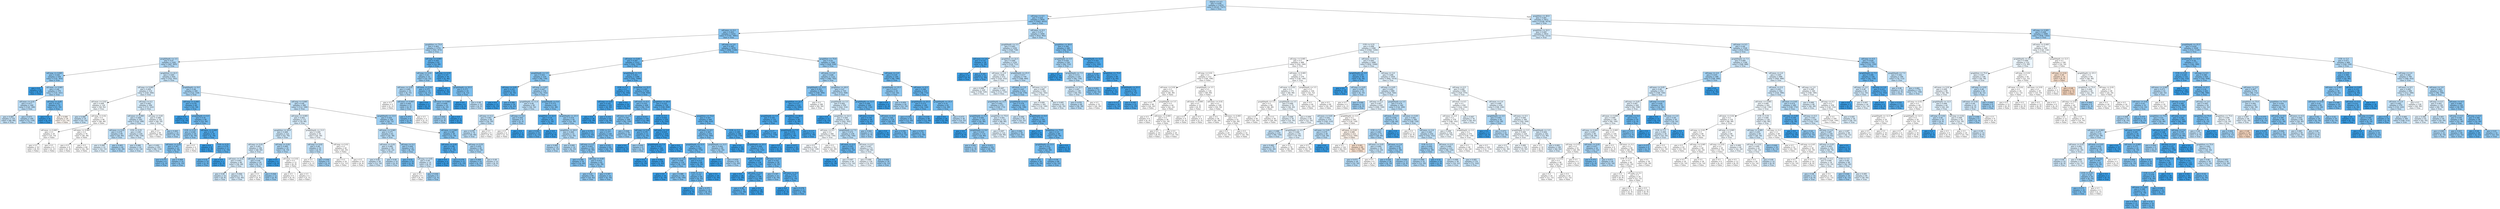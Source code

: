 digraph Tree {
node [shape=box, style="filled", color="black"] ;
0 [label="nbproc <= 4.5\ngini = 0.458\nsamples = 11670\nvalue = [4143, 7527]\nclass = True", fillcolor="#a6d3f3"] ;
1 [label="sdComp <= 6.5\ngini = 0.426\nsamples = 5858\nvalue = [1805, 4053]\nclass = True", fillcolor="#91c9f1"] ;
0 -> 1 [labeldistance=2.5, labelangle=45, headlabel="True"] ;
2 [label="sdComm <= 0.2\ngini = 0.403\nsamples = 4252\nvalue = [1191, 3061]\nclass = True", fillcolor="#86c3ef"] ;
1 -> 2 ;
3 [label="graphSize <= 75.0\ngini = 0.463\nsamples = 1374\nvalue = [501, 873]\nclass = True", fillcolor="#abd5f4"] ;
2 -> 3 ;
4 [label="graphDepth <= 3.5\ngini = 0.47\nsamples = 1292\nvalue = [487, 805]\nclass = True", fillcolor="#b1d8f5"] ;
3 -> 4 ;
5 [label="sdComp <= 0.065\ngini = 0.426\nsamples = 438\nvalue = [135, 303]\nclass = True", fillcolor="#91c9f1"] ;
4 -> 5 ;
6 [label="gini = 0.0\nsamples = 62\nvalue = [0, 62]\nclass = True", fillcolor="#399de5"] ;
5 -> 6 ;
7 [label="sdComm <= 0.065\ngini = 0.46\nsamples = 376\nvalue = [135, 241]\nclass = True", fillcolor="#a8d4f4"] ;
5 -> 7 ;
8 [label="sdComm <= 0.02\ngini = 0.477\nsamples = 306\nvalue = [120, 186]\nclass = True", fillcolor="#b9dcf6"] ;
7 -> 8 ;
9 [label="gini = 0.485\nsamples = 116\nvalue = [48, 68]\nclass = True", fillcolor="#c5e2f7"] ;
8 -> 9 ;
10 [label="gini = 0.471\nsamples = 190\nvalue = [72, 118]\nclass = True", fillcolor="#b2d9f5"] ;
8 -> 10 ;
11 [label="sdComp <= 0.65\ngini = 0.337\nsamples = 70\nvalue = [15, 55]\nclass = True", fillcolor="#6fb8ec"] ;
7 -> 11 ;
12 [label="gini = 0.0\nsamples = 41\nvalue = [0, 41]\nclass = True", fillcolor="#399de5"] ;
11 -> 12 ;
13 [label="gini = 0.499\nsamples = 29\nvalue = [15, 14]\nclass = False", fillcolor="#fdf7f2"] ;
11 -> 13 ;
14 [label="graphSize <= 22.5\ngini = 0.485\nsamples = 854\nvalue = [352, 502]\nclass = True", fillcolor="#c4e2f7"] ;
4 -> 14 ;
15 [label="sdComp <= 0.065\ngini = 0.494\nsamples = 514\nvalue = [230, 284]\nclass = True", fillcolor="#d9ecfa"] ;
14 -> 15 ;
16 [label="sdComm <= 0.02\ngini = 0.499\nsamples = 120\nvalue = [58, 62]\nclass = True", fillcolor="#f2f9fd"] ;
15 -> 16 ;
17 [label="gini = 0.486\nsamples = 24\nvalue = [10, 14]\nclass = True", fillcolor="#c6e3f8"] ;
16 -> 17 ;
18 [label="sdComp <= 0.02\ngini = 0.5\nsamples = 96\nvalue = [48, 48]\nclass = False", fillcolor="#ffffff"] ;
16 -> 18 ;
19 [label="sdComm <= 0.065\ngini = 0.5\nsamples = 20\nvalue = [10, 10]\nclass = False", fillcolor="#ffffff"] ;
18 -> 19 ;
20 [label="gini = 0.5\nsamples = 16\nvalue = [8, 8]\nclass = False", fillcolor="#ffffff"] ;
19 -> 20 ;
21 [label="gini = 0.5\nsamples = 4\nvalue = [2, 2]\nclass = False", fillcolor="#ffffff"] ;
19 -> 21 ;
22 [label="sdComm <= 0.065\ngini = 0.5\nsamples = 76\nvalue = [38, 38]\nclass = False", fillcolor="#ffffff"] ;
18 -> 22 ;
23 [label="gini = 0.5\nsamples = 8\nvalue = [4, 4]\nclass = False", fillcolor="#ffffff"] ;
22 -> 23 ;
24 [label="gini = 0.5\nsamples = 68\nvalue = [34, 34]\nclass = False", fillcolor="#ffffff"] ;
22 -> 24 ;
25 [label="sdComp <= 0.2\ngini = 0.492\nsamples = 394\nvalue = [172, 222]\nclass = True", fillcolor="#d2e9f9"] ;
15 -> 25 ;
26 [label="sdComm <= 0.065\ngini = 0.489\nsamples = 292\nvalue = [124, 168]\nclass = True", fillcolor="#cbe5f8"] ;
25 -> 26 ;
27 [label="sdComm <= 0.02\ngini = 0.478\nsamples = 66\nvalue = [26, 40]\nclass = True", fillcolor="#baddf6"] ;
26 -> 27 ;
28 [label="gini = 0.496\nsamples = 22\nvalue = [10, 12]\nclass = True", fillcolor="#deeffb"] ;
27 -> 28 ;
29 [label="gini = 0.463\nsamples = 44\nvalue = [16, 28]\nclass = True", fillcolor="#aad5f4"] ;
27 -> 29 ;
30 [label="CCR <= 0.55\ngini = 0.491\nsamples = 226\nvalue = [98, 128]\nclass = True", fillcolor="#d1e8f9"] ;
26 -> 30 ;
31 [label="gini = 0.486\nsamples = 24\nvalue = [10, 14]\nclass = True", fillcolor="#c6e3f8"] ;
30 -> 31 ;
32 [label="gini = 0.492\nsamples = 202\nvalue = [88, 114]\nclass = True", fillcolor="#d2e9f9"] ;
30 -> 32 ;
33 [label="sdComp <= 0.65\ngini = 0.498\nsamples = 102\nvalue = [48, 54]\nclass = True", fillcolor="#e9f4fc"] ;
25 -> 33 ;
34 [label="gini = 0.5\nsamples = 80\nvalue = [40, 40]\nclass = False", fillcolor="#ffffff"] ;
33 -> 34 ;
35 [label="gini = 0.463\nsamples = 22\nvalue = [8, 14]\nclass = True", fillcolor="#aad5f4"] ;
33 -> 35 ;
36 [label="graphDepth <= 9.0\ngini = 0.46\nsamples = 340\nvalue = [122, 218]\nclass = True", fillcolor="#a8d4f4"] ;
14 -> 36 ;
37 [label="sdComp <= 0.065\ngini = 0.278\nsamples = 60\nvalue = [10, 50]\nclass = True", fillcolor="#61b1ea"] ;
36 -> 37 ;
38 [label="gini = 0.0\nsamples = 14\nvalue = [0, 14]\nclass = True", fillcolor="#399de5"] ;
37 -> 38 ;
39 [label="graphDepth <= 6.5\ngini = 0.34\nsamples = 46\nvalue = [10, 36]\nclass = True", fillcolor="#70b8ec"] ;
37 -> 39 ;
40 [label="CCR <= 0.55\ngini = 0.426\nsamples = 26\nvalue = [8, 18]\nclass = True", fillcolor="#91c9f1"] ;
39 -> 40 ;
41 [label="sdComm <= 0.02\ngini = 0.397\nsamples = 22\nvalue = [6, 16]\nclass = True", fillcolor="#83c2ef"] ;
40 -> 41 ;
42 [label="gini = 0.375\nsamples = 8\nvalue = [2, 6]\nclass = True", fillcolor="#7bbeee"] ;
41 -> 42 ;
43 [label="gini = 0.408\nsamples = 14\nvalue = [4, 10]\nclass = True", fillcolor="#88c4ef"] ;
41 -> 43 ;
44 [label="gini = 0.5\nsamples = 4\nvalue = [2, 2]\nclass = False", fillcolor="#ffffff"] ;
40 -> 44 ;
45 [label="sdComm <= 0.065\ngini = 0.18\nsamples = 20\nvalue = [2, 18]\nclass = True", fillcolor="#4fa8e8"] ;
39 -> 45 ;
46 [label="gini = 0.0\nsamples = 8\nvalue = [0, 8]\nclass = True", fillcolor="#399de5"] ;
45 -> 46 ;
47 [label="CCR <= 0.55\ngini = 0.278\nsamples = 12\nvalue = [2, 10]\nclass = True", fillcolor="#61b1ea"] ;
45 -> 47 ;
48 [label="gini = 0.32\nsamples = 10\nvalue = [2, 8]\nclass = True", fillcolor="#6ab6ec"] ;
47 -> 48 ;
49 [label="gini = 0.0\nsamples = 2\nvalue = [0, 2]\nclass = True", fillcolor="#399de5"] ;
47 -> 49 ;
50 [label="sdComp <= 0.065\ngini = 0.48\nsamples = 280\nvalue = [112, 168]\nclass = True", fillcolor="#bddef6"] ;
36 -> 50 ;
51 [label="sdComm <= 0.065\ngini = 0.493\nsamples = 172\nvalue = [76, 96]\nclass = True", fillcolor="#d6ebfa"] ;
50 -> 51 ;
52 [label="graphSize <= 40.0\ngini = 0.489\nsamples = 122\nvalue = [52, 70]\nclass = True", fillcolor="#cce6f8"] ;
51 -> 52 ;
53 [label="sdComp <= 0.02\ngini = 0.491\nsamples = 106\nvalue = [46, 60]\nclass = True", fillcolor="#d1e8f9"] ;
52 -> 53 ;
54 [label="sdComm <= 0.02\ngini = 0.493\nsamples = 86\nvalue = [38, 48]\nclass = True", fillcolor="#d6ebfa"] ;
53 -> 54 ;
55 [label="gini = 0.49\nsamples = 14\nvalue = [6, 8]\nclass = True", fillcolor="#cee6f8"] ;
54 -> 55 ;
56 [label="gini = 0.494\nsamples = 72\nvalue = [32, 40]\nclass = True", fillcolor="#d7ebfa"] ;
54 -> 56 ;
57 [label="sdComm <= 0.02\ngini = 0.48\nsamples = 20\nvalue = [8, 12]\nclass = True", fillcolor="#bddef6"] ;
53 -> 57 ;
58 [label="gini = 0.5\nsamples = 8\nvalue = [4, 4]\nclass = False", fillcolor="#ffffff"] ;
57 -> 58 ;
59 [label="gini = 0.444\nsamples = 12\nvalue = [4, 8]\nclass = True", fillcolor="#9ccef2"] ;
57 -> 59 ;
60 [label="sdComp <= 0.02\ngini = 0.469\nsamples = 16\nvalue = [6, 10]\nclass = True", fillcolor="#b0d8f5"] ;
52 -> 60 ;
61 [label="gini = 0.0\nsamples = 4\nvalue = [0, 4]\nclass = True", fillcolor="#399de5"] ;
60 -> 61 ;
62 [label="sdComm <= 0.02\ngini = 0.5\nsamples = 12\nvalue = [6, 6]\nclass = False", fillcolor="#ffffff"] ;
60 -> 62 ;
63 [label="gini = 0.5\nsamples = 8\nvalue = [4, 4]\nclass = False", fillcolor="#ffffff"] ;
62 -> 63 ;
64 [label="gini = 0.5\nsamples = 4\nvalue = [2, 2]\nclass = False", fillcolor="#ffffff"] ;
62 -> 64 ;
65 [label="graphDepth <= 13.5\ngini = 0.499\nsamples = 50\nvalue = [24, 26]\nclass = True", fillcolor="#f0f7fd"] ;
51 -> 65 ;
66 [label="sdComp <= 0.02\ngini = 0.48\nsamples = 10\nvalue = [4, 6]\nclass = True", fillcolor="#bddef6"] ;
65 -> 66 ;
67 [label="gini = 0.5\nsamples = 4\nvalue = [2, 2]\nclass = False", fillcolor="#ffffff"] ;
66 -> 67 ;
68 [label="gini = 0.444\nsamples = 6\nvalue = [2, 4]\nclass = True", fillcolor="#9ccef2"] ;
66 -> 68 ;
69 [label="sdComp <= 0.02\ngini = 0.5\nsamples = 40\nvalue = [20, 20]\nclass = False", fillcolor="#ffffff"] ;
65 -> 69 ;
70 [label="gini = 0.5\nsamples = 24\nvalue = [12, 12]\nclass = False", fillcolor="#ffffff"] ;
69 -> 70 ;
71 [label="gini = 0.5\nsamples = 16\nvalue = [8, 8]\nclass = False", fillcolor="#ffffff"] ;
69 -> 71 ;
72 [label="graphDepth <= 13.5\ngini = 0.444\nsamples = 108\nvalue = [36, 72]\nclass = True", fillcolor="#9ccef2"] ;
50 -> 72 ;
73 [label="sdComm <= 0.065\ngini = 0.475\nsamples = 62\nvalue = [24, 38]\nclass = True", fillcolor="#b6dbf5"] ;
72 -> 73 ;
74 [label="sdComm <= 0.02\ngini = 0.488\nsamples = 38\nvalue = [16, 22]\nclass = True", fillcolor="#c9e4f8"] ;
73 -> 74 ;
75 [label="gini = 0.49\nsamples = 28\nvalue = [12, 16]\nclass = True", fillcolor="#cee6f8"] ;
74 -> 75 ;
76 [label="gini = 0.48\nsamples = 10\nvalue = [4, 6]\nclass = True", fillcolor="#bddef6"] ;
74 -> 76 ;
77 [label="sdComp <= 0.2\ngini = 0.444\nsamples = 24\nvalue = [8, 16]\nclass = True", fillcolor="#9ccef2"] ;
73 -> 77 ;
78 [label="gini = 0.32\nsamples = 10\nvalue = [2, 8]\nclass = True", fillcolor="#6ab6ec"] ;
77 -> 78 ;
79 [label="sdComp <= 0.65\ngini = 0.49\nsamples = 14\nvalue = [6, 8]\nclass = True", fillcolor="#cee6f8"] ;
77 -> 79 ;
80 [label="gini = 0.5\nsamples = 8\nvalue = [4, 4]\nclass = False", fillcolor="#ffffff"] ;
79 -> 80 ;
81 [label="gini = 0.444\nsamples = 6\nvalue = [2, 4]\nclass = True", fillcolor="#9ccef2"] ;
79 -> 81 ;
82 [label="sdComm <= 0.065\ngini = 0.386\nsamples = 46\nvalue = [12, 34]\nclass = True", fillcolor="#7fc0ee"] ;
72 -> 82 ;
83 [label="sdComm <= 0.02\ngini = 0.198\nsamples = 18\nvalue = [2, 16]\nclass = True", fillcolor="#52a9e8"] ;
82 -> 83 ;
84 [label="gini = 0.0\nsamples = 6\nvalue = [0, 6]\nclass = True", fillcolor="#399de5"] ;
83 -> 84 ;
85 [label="gini = 0.278\nsamples = 12\nvalue = [2, 10]\nclass = True", fillcolor="#61b1ea"] ;
83 -> 85 ;
86 [label="sdComp <= 0.55\ngini = 0.459\nsamples = 28\nvalue = [10, 18]\nclass = True", fillcolor="#a7d3f3"] ;
82 -> 86 ;
87 [label="gini = 0.408\nsamples = 14\nvalue = [4, 10]\nclass = True", fillcolor="#88c4ef"] ;
86 -> 87 ;
88 [label="gini = 0.49\nsamples = 14\nvalue = [6, 8]\nclass = True", fillcolor="#cee6f8"] ;
86 -> 88 ;
89 [label="sdComp <= 0.065\ngini = 0.283\nsamples = 82\nvalue = [14, 68]\nclass = True", fillcolor="#62b1ea"] ;
3 -> 89 ;
90 [label="sdComp <= 0.02\ngini = 0.43\nsamples = 32\nvalue = [10, 22]\nclass = True", fillcolor="#93caf1"] ;
89 -> 90 ;
91 [label="sdComm <= 0.02\ngini = 0.469\nsamples = 16\nvalue = [6, 10]\nclass = True", fillcolor="#b0d8f5"] ;
90 -> 91 ;
92 [label="gini = 0.5\nsamples = 4\nvalue = [2, 2]\nclass = False", fillcolor="#ffffff"] ;
91 -> 92 ;
93 [label="sdComm <= 0.065\ngini = 0.444\nsamples = 12\nvalue = [4, 8]\nclass = True", fillcolor="#9ccef2"] ;
91 -> 93 ;
94 [label="gini = 0.375\nsamples = 8\nvalue = [2, 6]\nclass = True", fillcolor="#7bbeee"] ;
93 -> 94 ;
95 [label="gini = 0.5\nsamples = 4\nvalue = [2, 2]\nclass = False", fillcolor="#ffffff"] ;
93 -> 95 ;
96 [label="sdComm <= 0.02\ngini = 0.375\nsamples = 16\nvalue = [4, 12]\nclass = True", fillcolor="#7bbeee"] ;
90 -> 96 ;
97 [label="gini = 0.0\nsamples = 2\nvalue = [0, 2]\nclass = True", fillcolor="#399de5"] ;
96 -> 97 ;
98 [label="sdComm <= 0.065\ngini = 0.408\nsamples = 14\nvalue = [4, 10]\nclass = True", fillcolor="#88c4ef"] ;
96 -> 98 ;
99 [label="gini = 0.444\nsamples = 12\nvalue = [4, 8]\nclass = True", fillcolor="#9ccef2"] ;
98 -> 99 ;
100 [label="gini = 0.0\nsamples = 2\nvalue = [0, 2]\nclass = True", fillcolor="#399de5"] ;
98 -> 100 ;
101 [label="sdComp <= 0.55\ngini = 0.147\nsamples = 50\nvalue = [4, 46]\nclass = True", fillcolor="#4aa6e7"] ;
89 -> 101 ;
102 [label="gini = 0.0\nsamples = 34\nvalue = [0, 34]\nclass = True", fillcolor="#399de5"] ;
101 -> 102 ;
103 [label="graphDepth <= 25.5\ngini = 0.375\nsamples = 16\nvalue = [4, 12]\nclass = True", fillcolor="#7bbeee"] ;
101 -> 103 ;
104 [label="gini = 0.0\nsamples = 6\nvalue = [0, 6]\nclass = True", fillcolor="#399de5"] ;
103 -> 104 ;
105 [label="gini = 0.48\nsamples = 10\nvalue = [4, 6]\nclass = True", fillcolor="#bddef6"] ;
103 -> 105 ;
106 [label="sdComp <= 2.0\ngini = 0.365\nsamples = 2878\nvalue = [690, 2188]\nclass = True", fillcolor="#77bced"] ;
2 -> 106 ;
107 [label="sdComm <= 0.65\ngini = 0.287\nsamples = 1512\nvalue = [262, 1250]\nclass = True", fillcolor="#63b2ea"] ;
106 -> 107 ;
108 [label="graphDepth <= 3.5\ngini = 0.401\nsamples = 216\nvalue = [60, 156]\nclass = True", fillcolor="#85c3ef"] ;
107 -> 108 ;
109 [label="sdComp <= 0.65\ngini = 0.225\nsamples = 62\nvalue = [8, 54]\nclass = True", fillcolor="#56ace9"] ;
108 -> 109 ;
110 [label="gini = 0.0\nsamples = 12\nvalue = [0, 12]\nclass = True", fillcolor="#399de5"] ;
109 -> 110 ;
111 [label="gini = 0.269\nsamples = 50\nvalue = [8, 42]\nclass = True", fillcolor="#5fb0ea"] ;
109 -> 111 ;
112 [label="sdComp <= 0.65\ngini = 0.447\nsamples = 154\nvalue = [52, 102]\nclass = True", fillcolor="#9ecff2"] ;
108 -> 112 ;
113 [label="graphDepth <= 11.0\ngini = 0.48\nsamples = 90\nvalue = [36, 54]\nclass = True", fillcolor="#bddef6"] ;
112 -> 113 ;
114 [label="sdComp <= 0.2\ngini = 0.482\nsamples = 84\nvalue = [34, 50]\nclass = True", fillcolor="#c0e0f7"] ;
113 -> 114 ;
115 [label="gini = 0.478\nsamples = 76\nvalue = [30, 46]\nclass = True", fillcolor="#baddf6"] ;
114 -> 115 ;
116 [label="gini = 0.5\nsamples = 8\nvalue = [4, 4]\nclass = False", fillcolor="#ffffff"] ;
114 -> 116 ;
117 [label="sdComp <= 0.2\ngini = 0.444\nsamples = 6\nvalue = [2, 4]\nclass = True", fillcolor="#9ccef2"] ;
113 -> 117 ;
118 [label="gini = 0.5\nsamples = 4\nvalue = [2, 2]\nclass = False", fillcolor="#ffffff"] ;
117 -> 118 ;
119 [label="gini = 0.0\nsamples = 2\nvalue = [0, 2]\nclass = True", fillcolor="#399de5"] ;
117 -> 119 ;
120 [label="graphDepth <= 9.0\ngini = 0.375\nsamples = 64\nvalue = [16, 48]\nclass = True", fillcolor="#7bbeee"] ;
112 -> 120 ;
121 [label="graphSize <= 22.5\ngini = 0.18\nsamples = 20\nvalue = [2, 18]\nclass = True", fillcolor="#4fa8e8"] ;
120 -> 121 ;
122 [label="gini = 0.245\nsamples = 14\nvalue = [2, 12]\nclass = True", fillcolor="#5aade9"] ;
121 -> 122 ;
123 [label="gini = 0.0\nsamples = 6\nvalue = [0, 6]\nclass = True", fillcolor="#399de5"] ;
121 -> 123 ;
124 [label="graphDepth <= 25.5\ngini = 0.434\nsamples = 44\nvalue = [14, 30]\nclass = True", fillcolor="#95cbf1"] ;
120 -> 124 ;
125 [label="graphSize <= 40.0\ngini = 0.469\nsamples = 32\nvalue = [12, 20]\nclass = True", fillcolor="#b0d8f5"] ;
124 -> 125 ;
126 [label="gini = 0.469\nsamples = 16\nvalue = [6, 10]\nclass = True", fillcolor="#b0d8f5"] ;
125 -> 126 ;
127 [label="gini = 0.469\nsamples = 16\nvalue = [6, 10]\nclass = True", fillcolor="#b0d8f5"] ;
125 -> 127 ;
128 [label="gini = 0.278\nsamples = 12\nvalue = [2, 10]\nclass = True", fillcolor="#61b1ea"] ;
124 -> 128 ;
129 [label="graphDepth <= 3.5\ngini = 0.263\nsamples = 1296\nvalue = [202, 1094]\nclass = True", fillcolor="#5eafea"] ;
107 -> 129 ;
130 [label="CCR <= 5.5\ngini = 0.1\nsamples = 152\nvalue = [8, 144]\nclass = True", fillcolor="#44a2e6"] ;
129 -> 130 ;
131 [label="sdComp <= 0.65\ngini = 0.145\nsamples = 102\nvalue = [8, 94]\nclass = True", fillcolor="#4aa5e7"] ;
130 -> 131 ;
132 [label="gini = 0.0\nsamples = 38\nvalue = [0, 38]\nclass = True", fillcolor="#399de5"] ;
131 -> 132 ;
133 [label="gini = 0.219\nsamples = 64\nvalue = [8, 56]\nclass = True", fillcolor="#55abe9"] ;
131 -> 133 ;
134 [label="gini = 0.0\nsamples = 50\nvalue = [0, 50]\nclass = True", fillcolor="#399de5"] ;
130 -> 134 ;
135 [label="graphSize <= 22.5\ngini = 0.282\nsamples = 1144\nvalue = [194, 950]\nclass = True", fillcolor="#61b1ea"] ;
129 -> 135 ;
136 [label="sdComm <= 6.5\ngini = 0.355\nsamples = 408\nvalue = [94, 314]\nclass = True", fillcolor="#74baed"] ;
135 -> 136 ;
137 [label="sdComm <= 2.0\ngini = 0.391\nsamples = 308\nvalue = [82, 226]\nclass = True", fillcolor="#81c1ee"] ;
136 -> 137 ;
138 [label="CCR <= 5.5\ngini = 0.377\nsamples = 230\nvalue = [58, 172]\nclass = True", fillcolor="#7cbeee"] ;
137 -> 138 ;
139 [label="sdComp <= 0.2\ngini = 0.403\nsamples = 136\nvalue = [38, 98]\nclass = True", fillcolor="#86c3ef"] ;
138 -> 139 ;
140 [label="gini = 0.384\nsamples = 54\nvalue = [14, 40]\nclass = True", fillcolor="#7ebfee"] ;
139 -> 140 ;
141 [label="sdComp <= 0.65\ngini = 0.414\nsamples = 82\nvalue = [24, 58]\nclass = True", fillcolor="#8bc6f0"] ;
139 -> 141 ;
142 [label="gini = 0.42\nsamples = 60\nvalue = [18, 42]\nclass = True", fillcolor="#8ec7f0"] ;
141 -> 142 ;
143 [label="gini = 0.397\nsamples = 22\nvalue = [6, 16]\nclass = True", fillcolor="#83c2ef"] ;
141 -> 143 ;
144 [label="gini = 0.335\nsamples = 94\nvalue = [20, 74]\nclass = True", fillcolor="#6fb7ec"] ;
138 -> 144 ;
145 [label="gini = 0.426\nsamples = 78\nvalue = [24, 54]\nclass = True", fillcolor="#91c9f1"] ;
137 -> 145 ;
146 [label="gini = 0.211\nsamples = 100\nvalue = [12, 88]\nclass = True", fillcolor="#54aae9"] ;
136 -> 146 ;
147 [label="graphSize <= 40.0\ngini = 0.235\nsamples = 736\nvalue = [100, 636]\nclass = True", fillcolor="#58ace9"] ;
135 -> 147 ;
148 [label="CCR <= 5.5\ngini = 0.034\nsamples = 230\nvalue = [4, 226]\nclass = True", fillcolor="#3d9fe5"] ;
147 -> 148 ;
149 [label="sdComp <= 0.65\ngini = 0.278\nsamples = 12\nvalue = [2, 10]\nclass = True", fillcolor="#61b1ea"] ;
148 -> 149 ;
150 [label="gini = 0.0\nsamples = 6\nvalue = [0, 6]\nclass = True", fillcolor="#399de5"] ;
149 -> 150 ;
151 [label="gini = 0.444\nsamples = 6\nvalue = [2, 4]\nclass = True", fillcolor="#9ccef2"] ;
149 -> 151 ;
152 [label="sdComm <= 2.0\ngini = 0.018\nsamples = 218\nvalue = [2, 216]\nclass = True", fillcolor="#3b9ee5"] ;
148 -> 152 ;
153 [label="graphDepth <= 7.5\ngini = 0.027\nsamples = 144\nvalue = [2, 142]\nclass = True", fillcolor="#3c9ee5"] ;
152 -> 153 ;
154 [label="gini = 0.0\nsamples = 50\nvalue = [0, 50]\nclass = True", fillcolor="#399de5"] ;
153 -> 154 ;
155 [label="gini = 0.042\nsamples = 94\nvalue = [2, 92]\nclass = True", fillcolor="#3d9fe6"] ;
153 -> 155 ;
156 [label="gini = 0.0\nsamples = 74\nvalue = [0, 74]\nclass = True", fillcolor="#399de5"] ;
152 -> 156 ;
157 [label="graphSize <= 75.0\ngini = 0.307\nsamples = 506\nvalue = [96, 410]\nclass = True", fillcolor="#67b4eb"] ;
147 -> 157 ;
158 [label="sdComm <= 6.5\ngini = 0.365\nsamples = 316\nvalue = [76, 240]\nclass = True", fillcolor="#78bced"] ;
157 -> 158 ;
159 [label="graphDepth <= 12.5\ngini = 0.32\nsamples = 220\nvalue = [44, 176]\nclass = True", fillcolor="#6ab6ec"] ;
158 -> 159 ;
160 [label="sdComm <= 2.0\ngini = 0.358\nsamples = 154\nvalue = [36, 118]\nclass = True", fillcolor="#75bbed"] ;
159 -> 160 ;
161 [label="gini = 0.0\nsamples = 18\nvalue = [0, 18]\nclass = True", fillcolor="#399de5"] ;
160 -> 161 ;
162 [label="gini = 0.389\nsamples = 136\nvalue = [36, 100]\nclass = True", fillcolor="#80c0ee"] ;
160 -> 162 ;
163 [label="sdComm <= 2.0\ngini = 0.213\nsamples = 66\nvalue = [8, 58]\nclass = True", fillcolor="#54abe9"] ;
159 -> 163 ;
164 [label="CCR <= 5.5\ngini = 0.32\nsamples = 40\nvalue = [8, 32]\nclass = True", fillcolor="#6ab6ec"] ;
163 -> 164 ;
165 [label="gini = 0.0\nsamples = 8\nvalue = [0, 8]\nclass = True", fillcolor="#399de5"] ;
164 -> 165 ;
166 [label="gini = 0.375\nsamples = 32\nvalue = [8, 24]\nclass = True", fillcolor="#7bbeee"] ;
164 -> 166 ;
167 [label="gini = 0.0\nsamples = 26\nvalue = [0, 26]\nclass = True", fillcolor="#399de5"] ;
163 -> 167 ;
168 [label="graphDepth <= 12.5\ngini = 0.444\nsamples = 96\nvalue = [32, 64]\nclass = True", fillcolor="#9ccef2"] ;
158 -> 168 ;
169 [label="gini = 0.0\nsamples = 4\nvalue = [0, 4]\nclass = True", fillcolor="#399de5"] ;
168 -> 169 ;
170 [label="gini = 0.454\nsamples = 92\nvalue = [32, 60]\nclass = True", fillcolor="#a3d1f3"] ;
168 -> 170 ;
171 [label="CCR <= 5.5\ngini = 0.188\nsamples = 190\nvalue = [20, 170]\nclass = True", fillcolor="#50a9e8"] ;
157 -> 171 ;
172 [label="gini = 0.0\nsamples = 18\nvalue = [0, 18]\nclass = True", fillcolor="#399de5"] ;
171 -> 172 ;
173 [label="graphDepth <= 25.5\ngini = 0.206\nsamples = 172\nvalue = [20, 152]\nclass = True", fillcolor="#53aae8"] ;
171 -> 173 ;
174 [label="sdComm <= 2.0\ngini = 0.163\nsamples = 134\nvalue = [12, 122]\nclass = True", fillcolor="#4ca7e8"] ;
173 -> 174 ;
175 [label="gini = 0.0\nsamples = 28\nvalue = [0, 28]\nclass = True", fillcolor="#399de5"] ;
174 -> 175 ;
176 [label="sdComm <= 6.5\ngini = 0.201\nsamples = 106\nvalue = [12, 94]\nclass = True", fillcolor="#52aae8"] ;
174 -> 176 ;
177 [label="gini = 0.26\nsamples = 78\nvalue = [12, 66]\nclass = True", fillcolor="#5dafea"] ;
176 -> 177 ;
178 [label="gini = 0.0\nsamples = 28\nvalue = [0, 28]\nclass = True", fillcolor="#399de5"] ;
176 -> 178 ;
179 [label="sdComm <= 2.0\ngini = 0.332\nsamples = 38\nvalue = [8, 30]\nclass = True", fillcolor="#6eb7ec"] ;
173 -> 179 ;
180 [label="gini = 0.397\nsamples = 22\nvalue = [6, 16]\nclass = True", fillcolor="#83c2ef"] ;
179 -> 180 ;
181 [label="sdComm <= 6.5\ngini = 0.219\nsamples = 16\nvalue = [2, 14]\nclass = True", fillcolor="#55abe9"] ;
179 -> 181 ;
182 [label="gini = 0.0\nsamples = 4\nvalue = [0, 4]\nclass = True", fillcolor="#399de5"] ;
181 -> 182 ;
183 [label="gini = 0.278\nsamples = 12\nvalue = [2, 10]\nclass = True", fillcolor="#61b1ea"] ;
181 -> 183 ;
184 [label="graphSize <= 75.0\ngini = 0.43\nsamples = 1366\nvalue = [428, 938]\nclass = True", fillcolor="#93caf1"] ;
106 -> 184 ;
185 [label="sdComm <= 2.0\ngini = 0.448\nsamples = 1122\nvalue = [380, 742]\nclass = True", fillcolor="#9ecff2"] ;
184 -> 185 ;
186 [label="graphDepth <= 13.5\ngini = 0.393\nsamples = 402\nvalue = [108, 294]\nclass = True", fillcolor="#82c1ef"] ;
185 -> 186 ;
187 [label="graphSize <= 22.5\ngini = 0.137\nsamples = 216\nvalue = [16, 200]\nclass = True", fillcolor="#49a5e7"] ;
186 -> 187 ;
188 [label="graphDepth <= 3.5\ngini = 0.165\nsamples = 132\nvalue = [12, 120]\nclass = True", fillcolor="#4da7e8"] ;
187 -> 188 ;
189 [label="gini = 0.0\nsamples = 4\nvalue = [0, 4]\nclass = True", fillcolor="#399de5"] ;
188 -> 189 ;
190 [label="gini = 0.17\nsamples = 128\nvalue = [12, 116]\nclass = True", fillcolor="#4da7e8"] ;
188 -> 190 ;
191 [label="graphSize <= 40.0\ngini = 0.091\nsamples = 84\nvalue = [4, 80]\nclass = True", fillcolor="#43a2e6"] ;
187 -> 191 ;
192 [label="graphDepth <= 7.5\ngini = 0.074\nsamples = 52\nvalue = [2, 50]\nclass = True", fillcolor="#41a1e6"] ;
191 -> 192 ;
193 [label="gini = 0.0\nsamples = 2\nvalue = [0, 2]\nclass = True", fillcolor="#399de5"] ;
192 -> 193 ;
194 [label="gini = 0.077\nsamples = 50\nvalue = [2, 48]\nclass = True", fillcolor="#41a1e6"] ;
192 -> 194 ;
195 [label="gini = 0.117\nsamples = 32\nvalue = [2, 30]\nclass = True", fillcolor="#46a4e7"] ;
191 -> 195 ;
196 [label="gini = 0.5\nsamples = 186\nvalue = [92, 94]\nclass = True", fillcolor="#fbfdfe"] ;
186 -> 196 ;
197 [label="graphSize <= 40.0\ngini = 0.47\nsamples = 720\nvalue = [272, 448]\nclass = True", fillcolor="#b1d8f5"] ;
185 -> 197 ;
198 [label="graphDepth <= 3.5\ngini = 0.492\nsamples = 556\nvalue = [242, 314]\nclass = True", fillcolor="#d2e9f9"] ;
197 -> 198 ;
199 [label="gini = 0.0\nsamples = 12\nvalue = [0, 12]\nclass = True", fillcolor="#399de5"] ;
198 -> 199 ;
200 [label="graphSize <= 22.5\ngini = 0.494\nsamples = 544\nvalue = [242, 302]\nclass = True", fillcolor="#d8ecfa"] ;
198 -> 200 ;
201 [label="sdComm <= 6.5\ngini = 0.5\nsamples = 306\nvalue = [150, 156]\nclass = True", fillcolor="#f7fbfe"] ;
200 -> 201 ;
202 [label="gini = 0.5\nsamples = 254\nvalue = [124, 130]\nclass = True", fillcolor="#f6fafe"] ;
201 -> 202 ;
203 [label="gini = 0.5\nsamples = 52\nvalue = [26, 26]\nclass = False", fillcolor="#ffffff"] ;
201 -> 203 ;
204 [label="graphDepth <= 7.5\ngini = 0.474\nsamples = 238\nvalue = [92, 146]\nclass = True", fillcolor="#b6dbf5"] ;
200 -> 204 ;
205 [label="sdComm <= 6.5\ngini = 0.305\nsamples = 64\nvalue = [12, 52]\nclass = True", fillcolor="#67b4eb"] ;
204 -> 205 ;
206 [label="gini = 0.0\nsamples = 38\nvalue = [0, 38]\nclass = True", fillcolor="#399de5"] ;
205 -> 206 ;
207 [label="gini = 0.497\nsamples = 26\nvalue = [12, 14]\nclass = True", fillcolor="#e3f1fb"] ;
205 -> 207 ;
208 [label="sdComm <= 6.5\ngini = 0.497\nsamples = 174\nvalue = [80, 94]\nclass = True", fillcolor="#e2f0fb"] ;
204 -> 208 ;
209 [label="gini = 0.499\nsamples = 156\nvalue = [74, 82]\nclass = True", fillcolor="#ecf5fc"] ;
208 -> 209 ;
210 [label="gini = 0.444\nsamples = 18\nvalue = [6, 12]\nclass = True", fillcolor="#9ccef2"] ;
208 -> 210 ;
211 [label="graphDepth <= 12.5\ngini = 0.299\nsamples = 164\nvalue = [30, 134]\nclass = True", fillcolor="#65b3eb"] ;
197 -> 211 ;
212 [label="sdComm <= 6.5\ngini = 0.159\nsamples = 46\nvalue = [4, 42]\nclass = True", fillcolor="#4ca6e7"] ;
211 -> 212 ;
213 [label="gini = 0.444\nsamples = 12\nvalue = [4, 8]\nclass = True", fillcolor="#9ccef2"] ;
212 -> 213 ;
214 [label="gini = 0.0\nsamples = 34\nvalue = [0, 34]\nclass = True", fillcolor="#399de5"] ;
212 -> 214 ;
215 [label="sdComm <= 6.5\ngini = 0.344\nsamples = 118\nvalue = [26, 92]\nclass = True", fillcolor="#71b9ec"] ;
211 -> 215 ;
216 [label="gini = 0.334\nsamples = 66\nvalue = [14, 52]\nclass = True", fillcolor="#6eb7ec"] ;
215 -> 216 ;
217 [label="gini = 0.355\nsamples = 52\nvalue = [12, 40]\nclass = True", fillcolor="#74baed"] ;
215 -> 217 ;
218 [label="sdComm <= 2.0\ngini = 0.316\nsamples = 244\nvalue = [48, 196]\nclass = True", fillcolor="#69b5eb"] ;
184 -> 218 ;
219 [label="graphDepth <= 25.5\ngini = 0.415\nsamples = 34\nvalue = [10, 24]\nclass = True", fillcolor="#8bc6f0"] ;
218 -> 219 ;
220 [label="gini = 0.0\nsamples = 6\nvalue = [0, 6]\nclass = True", fillcolor="#399de5"] ;
219 -> 220 ;
221 [label="gini = 0.459\nsamples = 28\nvalue = [10, 18]\nclass = True", fillcolor="#a7d3f3"] ;
219 -> 221 ;
222 [label="sdComm <= 6.5\ngini = 0.296\nsamples = 210\nvalue = [38, 172]\nclass = True", fillcolor="#65b3eb"] ;
218 -> 222 ;
223 [label="graphDepth <= 25.5\ngini = 0.272\nsamples = 148\nvalue = [24, 124]\nclass = True", fillcolor="#5fb0ea"] ;
222 -> 223 ;
224 [label="gini = 0.355\nsamples = 52\nvalue = [12, 40]\nclass = True", fillcolor="#74baed"] ;
223 -> 224 ;
225 [label="gini = 0.219\nsamples = 96\nvalue = [12, 84]\nclass = True", fillcolor="#55abe9"] ;
223 -> 225 ;
226 [label="graphDepth <= 25.5\ngini = 0.35\nsamples = 62\nvalue = [14, 48]\nclass = True", fillcolor="#73baed"] ;
222 -> 226 ;
227 [label="gini = 0.0\nsamples = 26\nvalue = [0, 26]\nclass = True", fillcolor="#399de5"] ;
226 -> 227 ;
228 [label="gini = 0.475\nsamples = 36\nvalue = [14, 22]\nclass = True", fillcolor="#b7dbf6"] ;
226 -> 228 ;
229 [label="sdComm <= 6.5\ngini = 0.472\nsamples = 1606\nvalue = [614, 992]\nclass = True", fillcolor="#b4daf5"] ;
1 -> 229 ;
230 [label="graphDepth <= 3.5\ngini = 0.485\nsamples = 1258\nvalue = [520, 738]\nclass = True", fillcolor="#c5e2f7"] ;
229 -> 230 ;
231 [label="sdComm <= 2.0\ngini = 0.133\nsamples = 28\nvalue = [2, 26]\nclass = True", fillcolor="#48a5e7"] ;
230 -> 231 ;
232 [label="gini = 0.0\nsamples = 6\nvalue = [0, 6]\nclass = True", fillcolor="#399de5"] ;
231 -> 232 ;
233 [label="gini = 0.165\nsamples = 22\nvalue = [2, 20]\nclass = True", fillcolor="#4da7e8"] ;
231 -> 233 ;
234 [label="graphSize <= 22.5\ngini = 0.488\nsamples = 1230\nvalue = [518, 712]\nclass = True", fillcolor="#c9e4f8"] ;
230 -> 234 ;
235 [label="sdComm <= 2.0\ngini = 0.498\nsamples = 472\nvalue = [220, 252]\nclass = True", fillcolor="#e6f3fc"] ;
234 -> 235 ;
236 [label="gini = 0.499\nsamples = 228\nvalue = [108, 120]\nclass = True", fillcolor="#ebf5fc"] ;
235 -> 236 ;
237 [label="gini = 0.497\nsamples = 244\nvalue = [112, 132]\nclass = True", fillcolor="#e1f0fb"] ;
235 -> 237 ;
238 [label="graphDepth <= 25.5\ngini = 0.477\nsamples = 758\nvalue = [298, 460]\nclass = True", fillcolor="#b9dcf6"] ;
234 -> 238 ;
239 [label="sdComm <= 2.0\ngini = 0.441\nsamples = 414\nvalue = [136, 278]\nclass = True", fillcolor="#9acdf2"] ;
238 -> 239 ;
240 [label="graphDepth <= 13.5\ngini = 0.465\nsamples = 272\nvalue = [100, 172]\nclass = True", fillcolor="#acd6f4"] ;
239 -> 240 ;
241 [label="graphDepth <= 6.5\ngini = 0.406\nsamples = 120\nvalue = [34, 86]\nclass = True", fillcolor="#87c4ef"] ;
240 -> 241 ;
242 [label="gini = 0.0\nsamples = 6\nvalue = [0, 6]\nclass = True", fillcolor="#399de5"] ;
241 -> 242 ;
243 [label="graphDepth <= 9.0\ngini = 0.419\nsamples = 114\nvalue = [34, 80]\nclass = True", fillcolor="#8dc7f0"] ;
241 -> 243 ;
244 [label="gini = 0.444\nsamples = 12\nvalue = [4, 8]\nclass = True", fillcolor="#9ccef2"] ;
243 -> 244 ;
245 [label="gini = 0.415\nsamples = 102\nvalue = [30, 72]\nclass = True", fillcolor="#8bc6f0"] ;
243 -> 245 ;
246 [label="graphSize <= 75.0\ngini = 0.491\nsamples = 152\nvalue = [66, 86]\nclass = True", fillcolor="#d1e8f9"] ;
240 -> 246 ;
247 [label="gini = 0.497\nsamples = 122\nvalue = [56, 66]\nclass = True", fillcolor="#e1f0fb"] ;
246 -> 247 ;
248 [label="gini = 0.444\nsamples = 30\nvalue = [10, 20]\nclass = True", fillcolor="#9ccef2"] ;
246 -> 248 ;
249 [label="graphDepth <= 6.5\ngini = 0.378\nsamples = 142\nvalue = [36, 106]\nclass = True", fillcolor="#7cbeee"] ;
239 -> 249 ;
250 [label="gini = 0.488\nsamples = 38\nvalue = [16, 22]\nclass = True", fillcolor="#c9e4f8"] ;
249 -> 250 ;
251 [label="graphDepth <= 9.0\ngini = 0.311\nsamples = 104\nvalue = [20, 84]\nclass = True", fillcolor="#68b4eb"] ;
249 -> 251 ;
252 [label="gini = 0.0\nsamples = 8\nvalue = [0, 8]\nclass = True", fillcolor="#399de5"] ;
251 -> 252 ;
253 [label="graphSize <= 75.0\ngini = 0.33\nsamples = 96\nvalue = [20, 76]\nclass = True", fillcolor="#6db7ec"] ;
251 -> 253 ;
254 [label="graphDepth <= 13.5\ngini = 0.351\nsamples = 88\nvalue = [20, 68]\nclass = True", fillcolor="#73baed"] ;
253 -> 254 ;
255 [label="gini = 0.32\nsamples = 20\nvalue = [4, 16]\nclass = True", fillcolor="#6ab6ec"] ;
254 -> 255 ;
256 [label="gini = 0.36\nsamples = 68\nvalue = [16, 52]\nclass = True", fillcolor="#76bbed"] ;
254 -> 256 ;
257 [label="gini = 0.0\nsamples = 8\nvalue = [0, 8]\nclass = True", fillcolor="#399de5"] ;
253 -> 257 ;
258 [label="sdComm <= 2.0\ngini = 0.498\nsamples = 344\nvalue = [162, 182]\nclass = True", fillcolor="#e9f4fc"] ;
238 -> 258 ;
259 [label="gini = 0.499\nsamples = 282\nvalue = [134, 148]\nclass = True", fillcolor="#ecf6fd"] ;
258 -> 259 ;
260 [label="gini = 0.495\nsamples = 62\nvalue = [28, 34]\nclass = True", fillcolor="#dceefa"] ;
258 -> 260 ;
261 [label="graphSize <= 40.0\ngini = 0.394\nsamples = 348\nvalue = [94, 254]\nclass = True", fillcolor="#82c1ef"] ;
229 -> 261 ;
262 [label="graphDepth <= 3.5\ngini = 0.458\nsamples = 236\nvalue = [84, 152]\nclass = True", fillcolor="#a6d3f3"] ;
261 -> 262 ;
263 [label="gini = 0.0\nsamples = 16\nvalue = [0, 16]\nclass = True", fillcolor="#399de5"] ;
262 -> 263 ;
264 [label="graphDepth <= 7.5\ngini = 0.472\nsamples = 220\nvalue = [84, 136]\nclass = True", fillcolor="#b3daf5"] ;
262 -> 264 ;
265 [label="graphSize <= 22.5\ngini = 0.491\nsamples = 148\nvalue = [64, 84]\nclass = True", fillcolor="#d0e8f9"] ;
264 -> 265 ;
266 [label="gini = 0.478\nsamples = 96\nvalue = [38, 58]\nclass = True", fillcolor="#bbddf6"] ;
265 -> 266 ;
267 [label="gini = 0.5\nsamples = 52\nvalue = [26, 26]\nclass = False", fillcolor="#ffffff"] ;
265 -> 267 ;
268 [label="gini = 0.401\nsamples = 72\nvalue = [20, 52]\nclass = True", fillcolor="#85c3ef"] ;
264 -> 268 ;
269 [label="graphDepth <= 12.5\ngini = 0.163\nsamples = 112\nvalue = [10, 102]\nclass = True", fillcolor="#4ca7e8"] ;
261 -> 269 ;
270 [label="gini = 0.236\nsamples = 44\nvalue = [6, 38]\nclass = True", fillcolor="#58ace9"] ;
269 -> 270 ;
271 [label="graphSize <= 75.0\ngini = 0.111\nsamples = 68\nvalue = [4, 64]\nclass = True", fillcolor="#45a3e7"] ;
269 -> 271 ;
272 [label="gini = 0.0\nsamples = 12\nvalue = [0, 12]\nclass = True", fillcolor="#399de5"] ;
271 -> 272 ;
273 [label="graphDepth <= 25.5\ngini = 0.133\nsamples = 56\nvalue = [4, 52]\nclass = True", fillcolor="#48a5e7"] ;
271 -> 273 ;
274 [label="gini = 0.111\nsamples = 34\nvalue = [2, 32]\nclass = True", fillcolor="#45a3e7"] ;
273 -> 274 ;
275 [label="gini = 0.165\nsamples = 22\nvalue = [2, 20]\nclass = True", fillcolor="#4da7e8"] ;
273 -> 275 ;
276 [label="graphSize <= 40.0\ngini = 0.481\nsamples = 5812\nvalue = [2338, 3474]\nclass = True", fillcolor="#bedff6"] ;
0 -> 276 [labeldistance=2.5, labelangle=-45, headlabel="False"] ;
277 [label="graphSize <= 22.5\ngini = 0.492\nsamples = 3914\nvalue = [1702, 2212]\nclass = True", fillcolor="#d1e8f9"] ;
276 -> 277 ;
278 [label="CCR <= 0.55\ngini = 0.496\nsamples = 2386\nvalue = [1092, 1294]\nclass = True", fillcolor="#e0f0fb"] ;
277 -> 278 ;
279 [label="sdComp <= 0.065\ngini = 0.5\nsamples = 488\nvalue = [242, 246]\nclass = True", fillcolor="#fcfdff"] ;
278 -> 279 ;
280 [label="sdComp <= 0.02\ngini = 0.5\nsamples = 212\nvalue = [106, 106]\nclass = False", fillcolor="#ffffff"] ;
279 -> 280 ;
281 [label="sdComm <= 0.02\ngini = 0.5\nsamples = 92\nvalue = [46, 46]\nclass = False", fillcolor="#ffffff"] ;
280 -> 281 ;
282 [label="gini = 0.5\nsamples = 48\nvalue = [24, 24]\nclass = False", fillcolor="#ffffff"] ;
281 -> 282 ;
283 [label="graphDepth <= 3.5\ngini = 0.5\nsamples = 44\nvalue = [22, 22]\nclass = False", fillcolor="#ffffff"] ;
281 -> 283 ;
284 [label="gini = 0.5\nsamples = 8\nvalue = [4, 4]\nclass = False", fillcolor="#ffffff"] ;
283 -> 284 ;
285 [label="sdComm <= 0.065\ngini = 0.5\nsamples = 36\nvalue = [18, 18]\nclass = False", fillcolor="#ffffff"] ;
283 -> 285 ;
286 [label="gini = 0.5\nsamples = 16\nvalue = [8, 8]\nclass = False", fillcolor="#ffffff"] ;
285 -> 286 ;
287 [label="gini = 0.5\nsamples = 20\nvalue = [10, 10]\nclass = False", fillcolor="#ffffff"] ;
285 -> 287 ;
288 [label="graphDepth <= 3.5\ngini = 0.5\nsamples = 120\nvalue = [60, 60]\nclass = False", fillcolor="#ffffff"] ;
280 -> 288 ;
289 [label="sdComm <= 0.065\ngini = 0.5\nsamples = 12\nvalue = [6, 6]\nclass = False", fillcolor="#ffffff"] ;
288 -> 289 ;
290 [label="gini = 0.5\nsamples = 8\nvalue = [4, 4]\nclass = False", fillcolor="#ffffff"] ;
289 -> 290 ;
291 [label="gini = 0.5\nsamples = 4\nvalue = [2, 2]\nclass = False", fillcolor="#ffffff"] ;
289 -> 291 ;
292 [label="sdComm <= 0.02\ngini = 0.5\nsamples = 108\nvalue = [54, 54]\nclass = False", fillcolor="#ffffff"] ;
288 -> 292 ;
293 [label="gini = 0.5\nsamples = 56\nvalue = [28, 28]\nclass = False", fillcolor="#ffffff"] ;
292 -> 293 ;
294 [label="sdComm <= 0.065\ngini = 0.5\nsamples = 52\nvalue = [26, 26]\nclass = False", fillcolor="#ffffff"] ;
292 -> 294 ;
295 [label="gini = 0.5\nsamples = 20\nvalue = [10, 10]\nclass = False", fillcolor="#ffffff"] ;
294 -> 295 ;
296 [label="gini = 0.5\nsamples = 32\nvalue = [16, 16]\nclass = False", fillcolor="#ffffff"] ;
294 -> 296 ;
297 [label="sdComm <= 0.065\ngini = 0.5\nsamples = 276\nvalue = [136, 140]\nclass = True", fillcolor="#f9fcfe"] ;
279 -> 297 ;
298 [label="sdComm <= 0.02\ngini = 0.5\nsamples = 172\nvalue = [84, 88]\nclass = True", fillcolor="#f6fbfe"] ;
297 -> 298 ;
299 [label="graphDepth <= 3.5\ngini = 0.5\nsamples = 96\nvalue = [48, 48]\nclass = False", fillcolor="#ffffff"] ;
298 -> 299 ;
300 [label="gini = 0.5\nsamples = 40\nvalue = [20, 20]\nclass = False", fillcolor="#ffffff"] ;
299 -> 300 ;
301 [label="gini = 0.5\nsamples = 56\nvalue = [28, 28]\nclass = False", fillcolor="#ffffff"] ;
299 -> 301 ;
302 [label="graphDepth <= 3.5\ngini = 0.499\nsamples = 76\nvalue = [36, 40]\nclass = True", fillcolor="#ebf5fc"] ;
298 -> 302 ;
303 [label="gini = 0.498\nsamples = 30\nvalue = [14, 16]\nclass = True", fillcolor="#e6f3fc"] ;
302 -> 303 ;
304 [label="gini = 0.499\nsamples = 46\nvalue = [22, 24]\nclass = True", fillcolor="#eff7fd"] ;
302 -> 304 ;
305 [label="graphDepth <= 3.5\ngini = 0.5\nsamples = 104\nvalue = [52, 52]\nclass = False", fillcolor="#ffffff"] ;
297 -> 305 ;
306 [label="gini = 0.5\nsamples = 44\nvalue = [22, 22]\nclass = False", fillcolor="#ffffff"] ;
305 -> 306 ;
307 [label="gini = 0.5\nsamples = 60\nvalue = [30, 30]\nclass = False", fillcolor="#ffffff"] ;
305 -> 307 ;
308 [label="sdComm <= 0.2\ngini = 0.495\nsamples = 1898\nvalue = [850, 1048]\nclass = True", fillcolor="#daecfa"] ;
278 -> 308 ;
309 [label="graphDepth <= 3.5\ngini = 0.255\nsamples = 40\nvalue = [6, 34]\nclass = True", fillcolor="#5caeea"] ;
308 -> 309 ;
310 [label="gini = 0.0\nsamples = 24\nvalue = [0, 24]\nclass = True", fillcolor="#399de5"] ;
309 -> 310 ;
311 [label="sdComp <= 0.65\ngini = 0.469\nsamples = 16\nvalue = [6, 10]\nclass = True", fillcolor="#b0d8f5"] ;
309 -> 311 ;
312 [label="gini = 0.5\nsamples = 4\nvalue = [2, 2]\nclass = False", fillcolor="#ffffff"] ;
311 -> 312 ;
313 [label="gini = 0.444\nsamples = 12\nvalue = [4, 8]\nclass = True", fillcolor="#9ccef2"] ;
311 -> 313 ;
314 [label="sdComp <= 2.0\ngini = 0.496\nsamples = 1858\nvalue = [844, 1014]\nclass = True", fillcolor="#deeffb"] ;
308 -> 314 ;
315 [label="sdComp <= 0.65\ngini = 0.492\nsamples = 968\nvalue = [424, 544]\nclass = True", fillcolor="#d3e9f9"] ;
314 -> 315 ;
316 [label="sdComp <= 0.2\ngini = 0.497\nsamples = 628\nvalue = [290, 338]\nclass = True", fillcolor="#e3f1fb"] ;
315 -> 316 ;
317 [label="sdComm <= 0.65\ngini = 0.491\nsamples = 370\nvalue = [160, 210]\nclass = True", fillcolor="#d0e8f9"] ;
316 -> 317 ;
318 [label="gini = 0.486\nsamples = 216\nvalue = [90, 126]\nclass = True", fillcolor="#c6e3f8"] ;
317 -> 318 ;
319 [label="graphDepth <= 3.5\ngini = 0.496\nsamples = 154\nvalue = [70, 84]\nclass = True", fillcolor="#deeffb"] ;
317 -> 319 ;
320 [label="gini = 0.484\nsamples = 78\nvalue = [32, 46]\nclass = True", fillcolor="#c3e1f7"] ;
319 -> 320 ;
321 [label="gini = 0.5\nsamples = 76\nvalue = [38, 38]\nclass = False", fillcolor="#ffffff"] ;
319 -> 321 ;
322 [label="graphDepth <= 3.5\ngini = 0.5\nsamples = 258\nvalue = [130, 128]\nclass = False", fillcolor="#fffdfc"] ;
316 -> 322 ;
323 [label="sdComm <= 0.65\ngini = 0.476\nsamples = 46\nvalue = [18, 28]\nclass = True", fillcolor="#b8dcf6"] ;
322 -> 323 ;
324 [label="gini = 0.5\nsamples = 36\nvalue = [18, 18]\nclass = False", fillcolor="#ffffff"] ;
323 -> 324 ;
325 [label="gini = 0.0\nsamples = 10\nvalue = [0, 10]\nclass = True", fillcolor="#399de5"] ;
323 -> 325 ;
326 [label="sdComm <= 0.65\ngini = 0.498\nsamples = 212\nvalue = [112, 100]\nclass = False", fillcolor="#fcf2ea"] ;
322 -> 326 ;
327 [label="gini = 0.5\nsamples = 124\nvalue = [62, 62]\nclass = False", fillcolor="#ffffff"] ;
326 -> 327 ;
328 [label="gini = 0.491\nsamples = 88\nvalue = [50, 38]\nclass = False", fillcolor="#f9e1cf"] ;
326 -> 328 ;
329 [label="graphDepth <= 3.5\ngini = 0.478\nsamples = 340\nvalue = [134, 206]\nclass = True", fillcolor="#baddf6"] ;
315 -> 329 ;
330 [label="sdComm <= 6.5\ngini = 0.456\nsamples = 74\nvalue = [26, 48]\nclass = True", fillcolor="#a4d2f3"] ;
329 -> 330 ;
331 [label="CCR <= 5.5\ngini = 0.461\nsamples = 72\nvalue = [26, 46]\nclass = True", fillcolor="#a9d4f4"] ;
330 -> 331 ;
332 [label="sdComm <= 0.65\ngini = 0.484\nsamples = 34\nvalue = [14, 20]\nclass = True", fillcolor="#c4e2f7"] ;
331 -> 332 ;
333 [label="gini = 0.473\nsamples = 26\nvalue = [10, 16]\nclass = True", fillcolor="#b5daf5"] ;
332 -> 333 ;
334 [label="gini = 0.5\nsamples = 8\nvalue = [4, 4]\nclass = False", fillcolor="#ffffff"] ;
332 -> 334 ;
335 [label="sdComm <= 2.0\ngini = 0.432\nsamples = 38\nvalue = [12, 26]\nclass = True", fillcolor="#94caf1"] ;
331 -> 335 ;
336 [label="gini = 0.426\nsamples = 26\nvalue = [8, 18]\nclass = True", fillcolor="#91c9f1"] ;
335 -> 336 ;
337 [label="gini = 0.444\nsamples = 12\nvalue = [4, 8]\nclass = True", fillcolor="#9ccef2"] ;
335 -> 337 ;
338 [label="gini = 0.0\nsamples = 2\nvalue = [0, 2]\nclass = True", fillcolor="#399de5"] ;
330 -> 338 ;
339 [label="sdComm <= 0.65\ngini = 0.482\nsamples = 266\nvalue = [108, 158]\nclass = True", fillcolor="#c0e0f7"] ;
329 -> 339 ;
340 [label="gini = 0.5\nsamples = 12\nvalue = [6, 6]\nclass = False", fillcolor="#ffffff"] ;
339 -> 340 ;
341 [label="sdComm <= 2.0\ngini = 0.481\nsamples = 254\nvalue = [102, 152]\nclass = True", fillcolor="#bedff6"] ;
339 -> 341 ;
342 [label="CCR <= 5.5\ngini = 0.444\nsamples = 42\nvalue = [14, 28]\nclass = True", fillcolor="#9ccef2"] ;
341 -> 342 ;
343 [label="gini = 0.469\nsamples = 32\nvalue = [12, 20]\nclass = True", fillcolor="#b0d8f5"] ;
342 -> 343 ;
344 [label="gini = 0.32\nsamples = 10\nvalue = [2, 8]\nclass = True", fillcolor="#6ab6ec"] ;
342 -> 344 ;
345 [label="sdComm <= 6.5\ngini = 0.486\nsamples = 212\nvalue = [88, 124]\nclass = True", fillcolor="#c6e3f7"] ;
341 -> 345 ;
346 [label="gini = 0.488\nsamples = 38\nvalue = [16, 22]\nclass = True", fillcolor="#c9e4f8"] ;
345 -> 346 ;
347 [label="gini = 0.485\nsamples = 174\nvalue = [72, 102]\nclass = True", fillcolor="#c5e2f7"] ;
345 -> 347 ;
348 [label="sdComp <= 6.5\ngini = 0.498\nsamples = 890\nvalue = [420, 470]\nclass = True", fillcolor="#eaf5fc"] ;
314 -> 348 ;
349 [label="sdComm <= 6.5\ngini = 0.5\nsamples = 456\nvalue = [222, 234]\nclass = True", fillcolor="#f5fafe"] ;
348 -> 349 ;
350 [label="sdComm <= 2.0\ngini = 0.5\nsamples = 378\nvalue = [186, 192]\nclass = True", fillcolor="#f9fcfe"] ;
349 -> 350 ;
351 [label="gini = 0.499\nsamples = 104\nvalue = [50, 54]\nclass = True", fillcolor="#f0f8fd"] ;
350 -> 351 ;
352 [label="graphDepth <= 3.5\ngini = 0.5\nsamples = 274\nvalue = [136, 138]\nclass = True", fillcolor="#fcfeff"] ;
350 -> 352 ;
353 [label="gini = 0.5\nsamples = 48\nvalue = [24, 24]\nclass = False", fillcolor="#ffffff"] ;
352 -> 353 ;
354 [label="gini = 0.5\nsamples = 226\nvalue = [112, 114]\nclass = True", fillcolor="#fcfdff"] ;
352 -> 354 ;
355 [label="gini = 0.497\nsamples = 78\nvalue = [36, 42]\nclass = True", fillcolor="#e3f1fb"] ;
349 -> 355 ;
356 [label="sdComm <= 2.0\ngini = 0.496\nsamples = 434\nvalue = [198, 236]\nclass = True", fillcolor="#dfeffb"] ;
348 -> 356 ;
357 [label="graphDepth <= 3.5\ngini = 0.463\nsamples = 44\nvalue = [16, 28]\nclass = True", fillcolor="#aad5f4"] ;
356 -> 357 ;
358 [label="gini = 0.0\nsamples = 2\nvalue = [0, 2]\nclass = True", fillcolor="#399de5"] ;
357 -> 358 ;
359 [label="gini = 0.472\nsamples = 42\nvalue = [16, 26]\nclass = True", fillcolor="#b3d9f5"] ;
357 -> 359 ;
360 [label="sdComm <= 6.5\ngini = 0.498\nsamples = 390\nvalue = [182, 208]\nclass = True", fillcolor="#e6f3fc"] ;
356 -> 360 ;
361 [label="graphDepth <= 3.5\ngini = 0.499\nsamples = 228\nvalue = [110, 118]\nclass = True", fillcolor="#f2f8fd"] ;
360 -> 361 ;
362 [label="gini = 0.5\nsamples = 70\nvalue = [34, 36]\nclass = True", fillcolor="#f4fafe"] ;
361 -> 362 ;
363 [label="gini = 0.499\nsamples = 158\nvalue = [76, 82]\nclass = True", fillcolor="#f1f8fd"] ;
361 -> 363 ;
364 [label="graphDepth <= 3.5\ngini = 0.494\nsamples = 162\nvalue = [72, 90]\nclass = True", fillcolor="#d7ebfa"] ;
360 -> 364 ;
365 [label="gini = 0.5\nsamples = 16\nvalue = [8, 8]\nclass = False", fillcolor="#ffffff"] ;
364 -> 365 ;
366 [label="gini = 0.492\nsamples = 146\nvalue = [64, 82]\nclass = True", fillcolor="#d4e9f9"] ;
364 -> 366 ;
367 [label="sdComm <= 6.5\ngini = 0.48\nsamples = 1528\nvalue = [610, 918]\nclass = True", fillcolor="#bddef6"] ;
277 -> 367 ;
368 [label="graphDepth <= 7.5\ngini = 0.489\nsamples = 1196\nvalue = [508, 688]\nclass = True", fillcolor="#cbe5f8"] ;
367 -> 368 ;
369 [label="sdComp <= 2.0\ngini = 0.455\nsamples = 308\nvalue = [108, 200]\nclass = True", fillcolor="#a4d2f3"] ;
368 -> 369 ;
370 [label="sdComm <= 0.65\ngini = 0.49\nsamples = 252\nvalue = [108, 144]\nclass = True", fillcolor="#cee6f8"] ;
369 -> 370 ;
371 [label="sdComp <= 0.65\ngini = 0.497\nsamples = 200\nvalue = [92, 108]\nclass = True", fillcolor="#e2f0fb"] ;
370 -> 371 ;
372 [label="sdComm <= 0.065\ngini = 0.499\nsamples = 190\nvalue = [90, 100]\nclass = True", fillcolor="#ebf5fc"] ;
371 -> 372 ;
373 [label="sdComp <= 0.065\ngini = 0.493\nsamples = 86\nvalue = [38, 48]\nclass = True", fillcolor="#d6ebfa"] ;
372 -> 373 ;
374 [label="sdComp <= 0.02\ngini = 0.5\nsamples = 52\nvalue = [26, 26]\nclass = False", fillcolor="#ffffff"] ;
373 -> 374 ;
375 [label="sdComm <= 0.02\ngini = 0.5\nsamples = 48\nvalue = [24, 24]\nclass = False", fillcolor="#ffffff"] ;
374 -> 375 ;
376 [label="gini = 0.5\nsamples = 24\nvalue = [12, 12]\nclass = False", fillcolor="#ffffff"] ;
375 -> 376 ;
377 [label="gini = 0.5\nsamples = 24\nvalue = [12, 12]\nclass = False", fillcolor="#ffffff"] ;
375 -> 377 ;
378 [label="gini = 0.5\nsamples = 4\nvalue = [2, 2]\nclass = False", fillcolor="#ffffff"] ;
374 -> 378 ;
379 [label="sdComm <= 0.02\ngini = 0.457\nsamples = 34\nvalue = [12, 22]\nclass = True", fillcolor="#a5d2f3"] ;
373 -> 379 ;
380 [label="gini = 0.375\nsamples = 8\nvalue = [2, 6]\nclass = True", fillcolor="#7bbeee"] ;
379 -> 380 ;
381 [label="gini = 0.473\nsamples = 26\nvalue = [10, 16]\nclass = True", fillcolor="#b5daf5"] ;
379 -> 381 ;
382 [label="sdComp <= 0.065\ngini = 0.5\nsamples = 104\nvalue = [52, 52]\nclass = False", fillcolor="#ffffff"] ;
372 -> 382 ;
383 [label="gini = 0.5\nsamples = 8\nvalue = [4, 4]\nclass = False", fillcolor="#ffffff"] ;
382 -> 383 ;
384 [label="sdComm <= 0.2\ngini = 0.5\nsamples = 96\nvalue = [48, 48]\nclass = False", fillcolor="#ffffff"] ;
382 -> 384 ;
385 [label="CCR <= 0.55\ngini = 0.5\nsamples = 40\nvalue = [20, 20]\nclass = False", fillcolor="#ffffff"] ;
384 -> 385 ;
386 [label="gini = 0.5\nsamples = 16\nvalue = [8, 8]\nclass = False", fillcolor="#ffffff"] ;
385 -> 386 ;
387 [label="sdComp <= 0.2\ngini = 0.5\nsamples = 24\nvalue = [12, 12]\nclass = False", fillcolor="#ffffff"] ;
385 -> 387 ;
388 [label="gini = 0.5\nsamples = 8\nvalue = [4, 4]\nclass = False", fillcolor="#ffffff"] ;
387 -> 388 ;
389 [label="gini = 0.5\nsamples = 16\nvalue = [8, 8]\nclass = False", fillcolor="#ffffff"] ;
387 -> 389 ;
390 [label="gini = 0.5\nsamples = 56\nvalue = [28, 28]\nclass = False", fillcolor="#ffffff"] ;
384 -> 390 ;
391 [label="sdComm <= 0.2\ngini = 0.32\nsamples = 10\nvalue = [2, 8]\nclass = True", fillcolor="#6ab6ec"] ;
371 -> 391 ;
392 [label="gini = 0.375\nsamples = 8\nvalue = [2, 6]\nclass = True", fillcolor="#7bbeee"] ;
391 -> 392 ;
393 [label="gini = 0.0\nsamples = 2\nvalue = [0, 2]\nclass = True", fillcolor="#399de5"] ;
391 -> 393 ;
394 [label="sdComp <= 0.55\ngini = 0.426\nsamples = 52\nvalue = [16, 36]\nclass = True", fillcolor="#91c9f1"] ;
370 -> 394 ;
395 [label="gini = 0.0\nsamples = 12\nvalue = [0, 12]\nclass = True", fillcolor="#399de5"] ;
394 -> 395 ;
396 [label="sdComm <= 2.0\ngini = 0.48\nsamples = 40\nvalue = [16, 24]\nclass = True", fillcolor="#bddef6"] ;
394 -> 396 ;
397 [label="CCR <= 5.5\ngini = 0.494\nsamples = 36\nvalue = [16, 20]\nclass = True", fillcolor="#d7ebfa"] ;
396 -> 397 ;
398 [label="gini = 0.375\nsamples = 8\nvalue = [2, 6]\nclass = True", fillcolor="#7bbeee"] ;
397 -> 398 ;
399 [label="gini = 0.5\nsamples = 28\nvalue = [14, 14]\nclass = False", fillcolor="#ffffff"] ;
397 -> 399 ;
400 [label="gini = 0.0\nsamples = 4\nvalue = [0, 4]\nclass = True", fillcolor="#399de5"] ;
396 -> 400 ;
401 [label="gini = 0.0\nsamples = 56\nvalue = [0, 56]\nclass = True", fillcolor="#399de5"] ;
369 -> 401 ;
402 [label="sdComm <= 2.0\ngini = 0.495\nsamples = 888\nvalue = [400, 488]\nclass = True", fillcolor="#dbedfa"] ;
368 -> 402 ;
403 [label="sdComm <= 0.2\ngini = 0.491\nsamples = 542\nvalue = [234, 308]\nclass = True", fillcolor="#cfe7f9"] ;
402 -> 403 ;
404 [label="sdComm <= 0.065\ngini = 0.499\nsamples = 262\nvalue = [126, 136]\nclass = True", fillcolor="#f0f8fd"] ;
403 -> 404 ;
405 [label="sdComm <= 0.02\ngini = 0.5\nsamples = 134\nvalue = [66, 68]\nclass = True", fillcolor="#f9fcfe"] ;
404 -> 405 ;
406 [label="sdComp <= 0.02\ngini = 0.5\nsamples = 68\nvalue = [34, 34]\nclass = False", fillcolor="#ffffff"] ;
405 -> 406 ;
407 [label="gini = 0.5\nsamples = 20\nvalue = [10, 10]\nclass = False", fillcolor="#ffffff"] ;
406 -> 407 ;
408 [label="sdComp <= 0.065\ngini = 0.5\nsamples = 48\nvalue = [24, 24]\nclass = False", fillcolor="#ffffff"] ;
406 -> 408 ;
409 [label="gini = 0.5\nsamples = 20\nvalue = [10, 10]\nclass = False", fillcolor="#ffffff"] ;
408 -> 409 ;
410 [label="gini = 0.5\nsamples = 28\nvalue = [14, 14]\nclass = False", fillcolor="#ffffff"] ;
408 -> 410 ;
411 [label="sdComp <= 0.065\ngini = 0.5\nsamples = 66\nvalue = [32, 34]\nclass = True", fillcolor="#f3f9fd"] ;
405 -> 411 ;
412 [label="sdComp <= 0.02\ngini = 0.5\nsamples = 20\nvalue = [10, 10]\nclass = False", fillcolor="#ffffff"] ;
411 -> 412 ;
413 [label="gini = 0.5\nsamples = 8\nvalue = [4, 4]\nclass = False", fillcolor="#ffffff"] ;
412 -> 413 ;
414 [label="gini = 0.5\nsamples = 12\nvalue = [6, 6]\nclass = False", fillcolor="#ffffff"] ;
412 -> 414 ;
415 [label="gini = 0.499\nsamples = 46\nvalue = [22, 24]\nclass = True", fillcolor="#eff7fd"] ;
411 -> 415 ;
416 [label="CCR <= 0.55\ngini = 0.498\nsamples = 128\nvalue = [60, 68]\nclass = True", fillcolor="#e8f3fc"] ;
404 -> 416 ;
417 [label="sdComp <= 0.065\ngini = 0.491\nsamples = 60\nvalue = [26, 34]\nclass = True", fillcolor="#d0e8f9"] ;
416 -> 417 ;
418 [label="sdComp <= 0.02\ngini = 0.499\nsamples = 42\nvalue = [20, 22]\nclass = True", fillcolor="#edf6fd"] ;
417 -> 418 ;
419 [label="gini = 0.5\nsamples = 28\nvalue = [14, 14]\nclass = False", fillcolor="#ffffff"] ;
418 -> 419 ;
420 [label="gini = 0.49\nsamples = 14\nvalue = [6, 8]\nclass = True", fillcolor="#cee6f8"] ;
418 -> 420 ;
421 [label="gini = 0.444\nsamples = 18\nvalue = [6, 12]\nclass = True", fillcolor="#9ccef2"] ;
417 -> 421 ;
422 [label="sdComp <= 0.2\ngini = 0.5\nsamples = 68\nvalue = [34, 34]\nclass = False", fillcolor="#ffffff"] ;
416 -> 422 ;
423 [label="gini = 0.5\nsamples = 32\nvalue = [16, 16]\nclass = False", fillcolor="#ffffff"] ;
422 -> 423 ;
424 [label="sdComp <= 0.65\ngini = 0.5\nsamples = 36\nvalue = [18, 18]\nclass = False", fillcolor="#ffffff"] ;
422 -> 424 ;
425 [label="gini = 0.5\nsamples = 20\nvalue = [10, 10]\nclass = False", fillcolor="#ffffff"] ;
424 -> 425 ;
426 [label="gini = 0.5\nsamples = 16\nvalue = [8, 8]\nclass = False", fillcolor="#ffffff"] ;
424 -> 426 ;
427 [label="sdComm <= 0.65\ngini = 0.474\nsamples = 280\nvalue = [108, 172]\nclass = True", fillcolor="#b5dbf5"] ;
403 -> 427 ;
428 [label="sdComp <= 0.65\ngini = 0.236\nsamples = 44\nvalue = [6, 38]\nclass = True", fillcolor="#58ace9"] ;
427 -> 428 ;
429 [label="gini = 0.0\nsamples = 24\nvalue = [0, 24]\nclass = True", fillcolor="#399de5"] ;
428 -> 429 ;
430 [label="gini = 0.42\nsamples = 20\nvalue = [6, 14]\nclass = True", fillcolor="#8ec7f0"] ;
428 -> 430 ;
431 [label="sdComp <= 6.5\ngini = 0.491\nsamples = 236\nvalue = [102, 134]\nclass = True", fillcolor="#d0e8f9"] ;
427 -> 431 ;
432 [label="sdComp <= 2.0\ngini = 0.485\nsamples = 140\nvalue = [58, 82]\nclass = True", fillcolor="#c5e2f7"] ;
431 -> 432 ;
433 [label="sdComp <= 0.65\ngini = 0.493\nsamples = 132\nvalue = [58, 74]\nclass = True", fillcolor="#d4eaf9"] ;
432 -> 433 ;
434 [label="sdComp <= 0.2\ngini = 0.498\nsamples = 34\nvalue = [16, 18]\nclass = True", fillcolor="#e9f4fc"] ;
433 -> 434 ;
435 [label="gini = 0.48\nsamples = 10\nvalue = [4, 6]\nclass = True", fillcolor="#bddef6"] ;
434 -> 435 ;
436 [label="gini = 0.5\nsamples = 24\nvalue = [12, 12]\nclass = False", fillcolor="#ffffff"] ;
434 -> 436 ;
437 [label="CCR <= 5.5\ngini = 0.49\nsamples = 98\nvalue = [42, 56]\nclass = True", fillcolor="#cee6f8"] ;
433 -> 437 ;
438 [label="gini = 0.444\nsamples = 18\nvalue = [6, 12]\nclass = True", fillcolor="#9ccef2"] ;
437 -> 438 ;
439 [label="gini = 0.495\nsamples = 80\nvalue = [36, 44]\nclass = True", fillcolor="#dbedfa"] ;
437 -> 439 ;
440 [label="gini = 0.0\nsamples = 8\nvalue = [0, 8]\nclass = True", fillcolor="#399de5"] ;
432 -> 440 ;
441 [label="gini = 0.497\nsamples = 96\nvalue = [44, 52]\nclass = True", fillcolor="#e1f0fb"] ;
431 -> 441 ;
442 [label="sdComp <= 2.0\ngini = 0.499\nsamples = 346\nvalue = [166, 180]\nclass = True", fillcolor="#f0f7fd"] ;
402 -> 442 ;
443 [label="gini = 0.496\nsamples = 88\nvalue = [40, 48]\nclass = True", fillcolor="#deeffb"] ;
442 -> 443 ;
444 [label="sdComp <= 6.5\ngini = 0.5\nsamples = 258\nvalue = [126, 132]\nclass = True", fillcolor="#f6fbfe"] ;
442 -> 444 ;
445 [label="gini = 0.5\nsamples = 200\nvalue = [100, 100]\nclass = False", fillcolor="#ffffff"] ;
444 -> 445 ;
446 [label="gini = 0.495\nsamples = 58\nvalue = [26, 32]\nclass = True", fillcolor="#daedfa"] ;
444 -> 446 ;
447 [label="sdComp <= 6.5\ngini = 0.426\nsamples = 332\nvalue = [102, 230]\nclass = True", fillcolor="#91c8f1"] ;
367 -> 447 ;
448 [label="graphDepth <= 7.5\ngini = 0.296\nsamples = 144\nvalue = [26, 118]\nclass = True", fillcolor="#65b3eb"] ;
447 -> 448 ;
449 [label="sdComp <= 2.0\ngini = 0.49\nsamples = 28\nvalue = [12, 16]\nclass = True", fillcolor="#cee6f8"] ;
448 -> 449 ;
450 [label="gini = 0.0\nsamples = 2\nvalue = [0, 2]\nclass = True", fillcolor="#399de5"] ;
449 -> 450 ;
451 [label="gini = 0.497\nsamples = 26\nvalue = [12, 14]\nclass = True", fillcolor="#e3f1fb"] ;
449 -> 451 ;
452 [label="sdComp <= 2.0\ngini = 0.212\nsamples = 116\nvalue = [14, 102]\nclass = True", fillcolor="#54aae9"] ;
448 -> 452 ;
453 [label="gini = 0.0\nsamples = 4\nvalue = [0, 4]\nclass = True", fillcolor="#399de5"] ;
452 -> 453 ;
454 [label="gini = 0.219\nsamples = 112\nvalue = [14, 98]\nclass = True", fillcolor="#55abe9"] ;
452 -> 454 ;
455 [label="graphDepth <= 7.5\ngini = 0.482\nsamples = 188\nvalue = [76, 112]\nclass = True", fillcolor="#bfe0f7"] ;
447 -> 455 ;
456 [label="gini = 0.48\nsamples = 10\nvalue = [4, 6]\nclass = True", fillcolor="#bddef6"] ;
455 -> 456 ;
457 [label="gini = 0.482\nsamples = 178\nvalue = [72, 106]\nclass = True", fillcolor="#bfe0f7"] ;
455 -> 457 ;
458 [label="sdComp <= 0.065\ngini = 0.446\nsamples = 1898\nvalue = [636, 1262]\nclass = True", fillcolor="#9dcef2"] ;
276 -> 458 ;
459 [label="sdComm <= 0.065\ngini = 0.5\nsamples = 260\nvalue = [126, 134]\nclass = True", fillcolor="#f3f9fd"] ;
458 -> 459 ;
460 [label="graphDepth <= 25.5\ngini = 0.499\nsamples = 152\nvalue = [72, 80]\nclass = True", fillcolor="#ebf5fc"] ;
459 -> 460 ;
461 [label="graphSize <= 75.0\ngini = 0.497\nsamples = 108\nvalue = [50, 58]\nclass = True", fillcolor="#e4f1fb"] ;
460 -> 461 ;
462 [label="sdComm <= 0.02\ngini = 0.499\nsamples = 88\nvalue = [42, 46]\nclass = True", fillcolor="#eef6fd"] ;
461 -> 462 ;
463 [label="sdComp <= 0.02\ngini = 0.5\nsamples = 44\nvalue = [22, 22]\nclass = False", fillcolor="#ffffff"] ;
462 -> 463 ;
464 [label="graphDepth <= 12.5\ngini = 0.5\nsamples = 24\nvalue = [12, 12]\nclass = False", fillcolor="#ffffff"] ;
463 -> 464 ;
465 [label="gini = 0.5\nsamples = 8\nvalue = [4, 4]\nclass = False", fillcolor="#ffffff"] ;
464 -> 465 ;
466 [label="gini = 0.5\nsamples = 16\nvalue = [8, 8]\nclass = False", fillcolor="#ffffff"] ;
464 -> 466 ;
467 [label="graphDepth <= 12.5\ngini = 0.5\nsamples = 20\nvalue = [10, 10]\nclass = False", fillcolor="#ffffff"] ;
463 -> 467 ;
468 [label="gini = 0.5\nsamples = 4\nvalue = [2, 2]\nclass = False", fillcolor="#ffffff"] ;
467 -> 468 ;
469 [label="gini = 0.5\nsamples = 16\nvalue = [8, 8]\nclass = False", fillcolor="#ffffff"] ;
467 -> 469 ;
470 [label="graphDepth <= 12.5\ngini = 0.496\nsamples = 44\nvalue = [20, 24]\nclass = True", fillcolor="#deeffb"] ;
462 -> 470 ;
471 [label="sdComp <= 0.02\ngini = 0.48\nsamples = 10\nvalue = [4, 6]\nclass = True", fillcolor="#bddef6"] ;
470 -> 471 ;
472 [label="gini = 0.0\nsamples = 2\nvalue = [0, 2]\nclass = True", fillcolor="#399de5"] ;
471 -> 472 ;
473 [label="gini = 0.5\nsamples = 8\nvalue = [4, 4]\nclass = False", fillcolor="#ffffff"] ;
471 -> 473 ;
474 [label="sdComp <= 0.02\ngini = 0.498\nsamples = 34\nvalue = [16, 18]\nclass = True", fillcolor="#e9f4fc"] ;
470 -> 474 ;
475 [label="gini = 0.5\nsamples = 20\nvalue = [10, 10]\nclass = False", fillcolor="#ffffff"] ;
474 -> 475 ;
476 [label="gini = 0.49\nsamples = 14\nvalue = [6, 8]\nclass = True", fillcolor="#cee6f8"] ;
474 -> 476 ;
477 [label="sdComp <= 0.02\ngini = 0.48\nsamples = 20\nvalue = [8, 12]\nclass = True", fillcolor="#bddef6"] ;
461 -> 477 ;
478 [label="sdComm <= 0.02\ngini = 0.49\nsamples = 14\nvalue = [6, 8]\nclass = True", fillcolor="#cee6f8"] ;
477 -> 478 ;
479 [label="gini = 0.444\nsamples = 6\nvalue = [2, 4]\nclass = True", fillcolor="#9ccef2"] ;
478 -> 479 ;
480 [label="gini = 0.5\nsamples = 8\nvalue = [4, 4]\nclass = False", fillcolor="#ffffff"] ;
478 -> 480 ;
481 [label="gini = 0.444\nsamples = 6\nvalue = [2, 4]\nclass = True", fillcolor="#9ccef2"] ;
477 -> 481 ;
482 [label="sdComp <= 0.02\ngini = 0.5\nsamples = 44\nvalue = [22, 22]\nclass = False", fillcolor="#ffffff"] ;
460 -> 482 ;
483 [label="sdComm <= 0.02\ngini = 0.5\nsamples = 24\nvalue = [12, 12]\nclass = False", fillcolor="#ffffff"] ;
482 -> 483 ;
484 [label="gini = 0.5\nsamples = 12\nvalue = [6, 6]\nclass = False", fillcolor="#ffffff"] ;
483 -> 484 ;
485 [label="gini = 0.5\nsamples = 12\nvalue = [6, 6]\nclass = False", fillcolor="#ffffff"] ;
483 -> 485 ;
486 [label="sdComm <= 0.02\ngini = 0.5\nsamples = 20\nvalue = [10, 10]\nclass = False", fillcolor="#ffffff"] ;
482 -> 486 ;
487 [label="gini = 0.5\nsamples = 12\nvalue = [6, 6]\nclass = False", fillcolor="#ffffff"] ;
486 -> 487 ;
488 [label="gini = 0.5\nsamples = 8\nvalue = [4, 4]\nclass = False", fillcolor="#ffffff"] ;
486 -> 488 ;
489 [label="graphDepth <= 12.5\ngini = 0.5\nsamples = 108\nvalue = [54, 54]\nclass = False", fillcolor="#ffffff"] ;
459 -> 489 ;
490 [label="sdComp <= 0.02\ngini = 0.49\nsamples = 14\nvalue = [8, 6]\nclass = False", fillcolor="#f8e0ce"] ;
489 -> 490 ;
491 [label="gini = 0.5\nsamples = 4\nvalue = [2, 2]\nclass = False", fillcolor="#ffffff"] ;
490 -> 491 ;
492 [label="gini = 0.48\nsamples = 10\nvalue = [6, 4]\nclass = False", fillcolor="#f6d5bd"] ;
490 -> 492 ;
493 [label="graphDepth <= 25.5\ngini = 0.5\nsamples = 94\nvalue = [46, 48]\nclass = True", fillcolor="#f7fbfe"] ;
489 -> 493 ;
494 [label="graphSize <= 75.0\ngini = 0.499\nsamples = 46\nvalue = [22, 24]\nclass = True", fillcolor="#eff7fd"] ;
493 -> 494 ;
495 [label="sdComp <= 0.02\ngini = 0.5\nsamples = 40\nvalue = [20, 20]\nclass = False", fillcolor="#ffffff"] ;
494 -> 495 ;
496 [label="gini = 0.5\nsamples = 12\nvalue = [6, 6]\nclass = False", fillcolor="#ffffff"] ;
495 -> 496 ;
497 [label="gini = 0.5\nsamples = 28\nvalue = [14, 14]\nclass = False", fillcolor="#ffffff"] ;
495 -> 497 ;
498 [label="gini = 0.444\nsamples = 6\nvalue = [2, 4]\nclass = True", fillcolor="#9ccef2"] ;
494 -> 498 ;
499 [label="sdComp <= 0.02\ngini = 0.5\nsamples = 48\nvalue = [24, 24]\nclass = False", fillcolor="#ffffff"] ;
493 -> 499 ;
500 [label="gini = 0.5\nsamples = 24\nvalue = [12, 12]\nclass = False", fillcolor="#ffffff"] ;
499 -> 500 ;
501 [label="gini = 0.5\nsamples = 24\nvalue = [12, 12]\nclass = False", fillcolor="#ffffff"] ;
499 -> 501 ;
502 [label="graphDepth <= 25.5\ngini = 0.429\nsamples = 1638\nvalue = [510, 1128]\nclass = True", fillcolor="#93c9f1"] ;
458 -> 502 ;
503 [label="graphDepth <= 12.5\ngini = 0.36\nsamples = 772\nvalue = [182, 590]\nclass = True", fillcolor="#76bbed"] ;
502 -> 503 ;
504 [label="CCR <= 0.55\ngini = 0.229\nsamples = 152\nvalue = [20, 132]\nclass = True", fillcolor="#57ace9"] ;
503 -> 504 ;
505 [label="sdComm <= 0.065\ngini = 0.473\nsamples = 52\nvalue = [20, 32]\nclass = True", fillcolor="#b5daf5"] ;
504 -> 505 ;
506 [label="sdComm <= 0.02\ngini = 0.43\nsamples = 32\nvalue = [10, 22]\nclass = True", fillcolor="#93caf1"] ;
505 -> 506 ;
507 [label="gini = 0.469\nsamples = 16\nvalue = [6, 10]\nclass = True", fillcolor="#b0d8f5"] ;
506 -> 507 ;
508 [label="gini = 0.375\nsamples = 16\nvalue = [4, 12]\nclass = True", fillcolor="#7bbeee"] ;
506 -> 508 ;
509 [label="gini = 0.5\nsamples = 20\nvalue = [10, 10]\nclass = False", fillcolor="#ffffff"] ;
505 -> 509 ;
510 [label="gini = 0.0\nsamples = 100\nvalue = [0, 100]\nclass = True", fillcolor="#399de5"] ;
504 -> 510 ;
511 [label="sdComp <= 6.5\ngini = 0.386\nsamples = 620\nvalue = [162, 458]\nclass = True", fillcolor="#7fc0ee"] ;
503 -> 511 ;
512 [label="sdComm <= 6.5\ngini = 0.34\nsamples = 442\nvalue = [96, 346]\nclass = True", fillcolor="#70b8ec"] ;
511 -> 512 ;
513 [label="sdComp <= 0.2\ngini = 0.309\nsamples = 388\nvalue = [74, 314]\nclass = True", fillcolor="#68b4eb"] ;
512 -> 513 ;
514 [label="graphSize <= 75.0\ngini = 0.43\nsamples = 96\nvalue = [30, 66]\nclass = True", fillcolor="#93caf1"] ;
513 -> 514 ;
515 [label="sdComm <= 0.065\ngini = 0.475\nsamples = 62\nvalue = [24, 38]\nclass = True", fillcolor="#b6dbf5"] ;
514 -> 515 ;
516 [label="sdComm <= 0.02\ngini = 0.494\nsamples = 36\nvalue = [16, 20]\nclass = True", fillcolor="#d7ebfa"] ;
515 -> 516 ;
517 [label="gini = 0.49\nsamples = 14\nvalue = [6, 8]\nclass = True", fillcolor="#cee6f8"] ;
516 -> 517 ;
518 [label="gini = 0.496\nsamples = 22\nvalue = [10, 12]\nclass = True", fillcolor="#deeffb"] ;
516 -> 518 ;
519 [label="sdComm <= 0.65\ngini = 0.426\nsamples = 26\nvalue = [8, 18]\nclass = True", fillcolor="#91c9f1"] ;
515 -> 519 ;
520 [label="sdComm <= 0.2\ngini = 0.397\nsamples = 22\nvalue = [6, 16]\nclass = True", fillcolor="#83c2ef"] ;
519 -> 520 ;
521 [label="CCR <= 0.55\ngini = 0.42\nsamples = 20\nvalue = [6, 14]\nclass = True", fillcolor="#8ec7f0"] ;
520 -> 521 ;
522 [label="gini = 0.375\nsamples = 16\nvalue = [4, 12]\nclass = True", fillcolor="#7bbeee"] ;
521 -> 522 ;
523 [label="gini = 0.5\nsamples = 4\nvalue = [2, 2]\nclass = False", fillcolor="#ffffff"] ;
521 -> 523 ;
524 [label="gini = 0.0\nsamples = 2\nvalue = [0, 2]\nclass = True", fillcolor="#399de5"] ;
520 -> 524 ;
525 [label="gini = 0.5\nsamples = 4\nvalue = [2, 2]\nclass = False", fillcolor="#ffffff"] ;
519 -> 525 ;
526 [label="sdComm <= 0.02\ngini = 0.291\nsamples = 34\nvalue = [6, 28]\nclass = True", fillcolor="#63b2eb"] ;
514 -> 526 ;
527 [label="gini = 0.0\nsamples = 10\nvalue = [0, 10]\nclass = True", fillcolor="#399de5"] ;
526 -> 527 ;
528 [label="sdComm <= 0.065\ngini = 0.375\nsamples = 24\nvalue = [6, 18]\nclass = True", fillcolor="#7bbeee"] ;
526 -> 528 ;
529 [label="gini = 0.408\nsamples = 14\nvalue = [4, 10]\nclass = True", fillcolor="#88c4ef"] ;
528 -> 529 ;
530 [label="gini = 0.32\nsamples = 10\nvalue = [2, 8]\nclass = True", fillcolor="#6ab6ec"] ;
528 -> 530 ;
531 [label="sdComm <= 2.0\ngini = 0.256\nsamples = 292\nvalue = [44, 248]\nclass = True", fillcolor="#5caeea"] ;
513 -> 531 ;
532 [label="sdComm <= 0.2\ngini = 0.148\nsamples = 174\nvalue = [14, 160]\nclass = True", fillcolor="#4aa6e7"] ;
531 -> 532 ;
533 [label="gini = 0.444\nsamples = 6\nvalue = [2, 4]\nclass = True", fillcolor="#9ccef2"] ;
532 -> 533 ;
534 [label="sdComp <= 2.0\ngini = 0.133\nsamples = 168\nvalue = [12, 156]\nclass = True", fillcolor="#48a5e7"] ;
532 -> 534 ;
535 [label="graphSize <= 75.0\ngini = 0.191\nsamples = 56\nvalue = [6, 50]\nclass = True", fillcolor="#51a9e8"] ;
534 -> 535 ;
536 [label="CCR <= 5.5\ngini = 0.278\nsamples = 36\nvalue = [6, 30]\nclass = True", fillcolor="#61b1ea"] ;
535 -> 536 ;
537 [label="sdComm <= 0.65\ngini = 0.298\nsamples = 22\nvalue = [4, 18]\nclass = True", fillcolor="#65b3eb"] ;
536 -> 537 ;
538 [label="gini = 0.278\nsamples = 12\nvalue = [2, 10]\nclass = True", fillcolor="#61b1ea"] ;
537 -> 538 ;
539 [label="gini = 0.32\nsamples = 10\nvalue = [2, 8]\nclass = True", fillcolor="#6ab6ec"] ;
537 -> 539 ;
540 [label="gini = 0.245\nsamples = 14\nvalue = [2, 12]\nclass = True", fillcolor="#5aade9"] ;
536 -> 540 ;
541 [label="gini = 0.0\nsamples = 20\nvalue = [0, 20]\nclass = True", fillcolor="#399de5"] ;
535 -> 541 ;
542 [label="graphSize <= 75.0\ngini = 0.101\nsamples = 112\nvalue = [6, 106]\nclass = True", fillcolor="#44a3e6"] ;
534 -> 542 ;
543 [label="gini = 0.043\nsamples = 92\nvalue = [2, 90]\nclass = True", fillcolor="#3d9fe6"] ;
542 -> 543 ;
544 [label="gini = 0.32\nsamples = 20\nvalue = [4, 16]\nclass = True", fillcolor="#6ab6ec"] ;
542 -> 544 ;
545 [label="sdComp <= 2.0\ngini = 0.379\nsamples = 118\nvalue = [30, 88]\nclass = True", fillcolor="#7cbeee"] ;
531 -> 545 ;
546 [label="gini = 0.0\nsamples = 44\nvalue = [0, 44]\nclass = True", fillcolor="#399de5"] ;
545 -> 546 ;
547 [label="graphSize <= 75.0\ngini = 0.482\nsamples = 74\nvalue = [30, 44]\nclass = True", fillcolor="#c0e0f7"] ;
545 -> 547 ;
548 [label="gini = 0.48\nsamples = 30\nvalue = [12, 18]\nclass = True", fillcolor="#bddef6"] ;
547 -> 548 ;
549 [label="gini = 0.483\nsamples = 44\nvalue = [18, 26]\nclass = True", fillcolor="#c2e1f7"] ;
547 -> 549 ;
550 [label="sdComp <= 2.0\ngini = 0.483\nsamples = 54\nvalue = [22, 32]\nclass = True", fillcolor="#c1e0f7"] ;
512 -> 550 ;
551 [label="graphSize <= 75.0\ngini = 0.375\nsamples = 16\nvalue = [4, 12]\nclass = True", fillcolor="#7bbeee"] ;
550 -> 551 ;
552 [label="gini = 0.48\nsamples = 10\nvalue = [4, 6]\nclass = True", fillcolor="#bddef6"] ;
551 -> 552 ;
553 [label="gini = 0.0\nsamples = 6\nvalue = [0, 6]\nclass = True", fillcolor="#399de5"] ;
551 -> 553 ;
554 [label="graphSize <= 75.0\ngini = 0.499\nsamples = 38\nvalue = [18, 20]\nclass = True", fillcolor="#ebf5fc"] ;
550 -> 554 ;
555 [label="gini = 0.444\nsamples = 18\nvalue = [6, 12]\nclass = True", fillcolor="#9ccef2"] ;
554 -> 555 ;
556 [label="gini = 0.48\nsamples = 20\nvalue = [12, 8]\nclass = False", fillcolor="#f6d5bd"] ;
554 -> 556 ;
557 [label="sdComm <= 2.0\ngini = 0.467\nsamples = 178\nvalue = [66, 112]\nclass = True", fillcolor="#aed7f4"] ;
511 -> 557 ;
558 [label="graphSize <= 75.0\ngini = 0.482\nsamples = 64\nvalue = [26, 38]\nclass = True", fillcolor="#c0e0f7"] ;
557 -> 558 ;
559 [label="gini = 0.497\nsamples = 48\nvalue = [22, 26]\nclass = True", fillcolor="#e1f0fb"] ;
558 -> 559 ;
560 [label="gini = 0.375\nsamples = 16\nvalue = [4, 12]\nclass = True", fillcolor="#7bbeee"] ;
558 -> 560 ;
561 [label="graphSize <= 75.0\ngini = 0.456\nsamples = 114\nvalue = [40, 74]\nclass = True", fillcolor="#a4d2f3"] ;
557 -> 561 ;
562 [label="sdComm <= 6.5\ngini = 0.386\nsamples = 46\nvalue = [12, 34]\nclass = True", fillcolor="#7fc0ee"] ;
561 -> 562 ;
563 [label="gini = 0.219\nsamples = 16\nvalue = [2, 14]\nclass = True", fillcolor="#55abe9"] ;
562 -> 563 ;
564 [label="gini = 0.444\nsamples = 30\nvalue = [10, 20]\nclass = True", fillcolor="#9ccef2"] ;
562 -> 564 ;
565 [label="sdComm <= 6.5\ngini = 0.484\nsamples = 68\nvalue = [28, 40]\nclass = True", fillcolor="#c4e2f7"] ;
561 -> 565 ;
566 [label="gini = 0.485\nsamples = 58\nvalue = [24, 34]\nclass = True", fillcolor="#c5e2f7"] ;
565 -> 566 ;
567 [label="gini = 0.48\nsamples = 10\nvalue = [4, 6]\nclass = True", fillcolor="#bddef6"] ;
565 -> 567 ;
568 [label="CCR <= 5.5\ngini = 0.471\nsamples = 866\nvalue = [328, 538]\nclass = True", fillcolor="#b2d9f5"] ;
502 -> 568 ;
569 [label="CCR <= 0.55\ngini = 0.306\nsamples = 106\nvalue = [20, 86]\nclass = True", fillcolor="#67b4eb"] ;
568 -> 569 ;
570 [label="sdComm <= 0.065\ngini = 0.4\nsamples = 58\nvalue = [16, 42]\nclass = True", fillcolor="#84c2ef"] ;
569 -> 570 ;
571 [label="sdComm <= 0.02\ngini = 0.42\nsamples = 40\nvalue = [12, 28]\nclass = True", fillcolor="#8ec7f0"] ;
570 -> 571 ;
572 [label="gini = 0.42\nsamples = 20\nvalue = [6, 14]\nclass = True", fillcolor="#8ec7f0"] ;
571 -> 572 ;
573 [label="gini = 0.42\nsamples = 20\nvalue = [6, 14]\nclass = True", fillcolor="#8ec7f0"] ;
571 -> 573 ;
574 [label="gini = 0.346\nsamples = 18\nvalue = [4, 14]\nclass = True", fillcolor="#72b9ec"] ;
570 -> 574 ;
575 [label="sdComm <= 0.65\ngini = 0.153\nsamples = 48\nvalue = [4, 44]\nclass = True", fillcolor="#4ba6e7"] ;
569 -> 575 ;
576 [label="sdComm <= 0.2\ngini = 0.231\nsamples = 30\nvalue = [4, 26]\nclass = True", fillcolor="#57ace9"] ;
575 -> 576 ;
577 [label="gini = 0.0\nsamples = 12\nvalue = [0, 12]\nclass = True", fillcolor="#399de5"] ;
576 -> 577 ;
578 [label="sdComp <= 0.65\ngini = 0.346\nsamples = 18\nvalue = [4, 14]\nclass = True", fillcolor="#72b9ec"] ;
576 -> 578 ;
579 [label="gini = 0.0\nsamples = 2\nvalue = [0, 2]\nclass = True", fillcolor="#399de5"] ;
578 -> 579 ;
580 [label="gini = 0.375\nsamples = 16\nvalue = [4, 12]\nclass = True", fillcolor="#7bbeee"] ;
578 -> 580 ;
581 [label="gini = 0.0\nsamples = 18\nvalue = [0, 18]\nclass = True", fillcolor="#399de5"] ;
575 -> 581 ;
582 [label="sdComp <= 2.0\ngini = 0.482\nsamples = 760\nvalue = [308, 452]\nclass = True", fillcolor="#c0e0f7"] ;
568 -> 582 ;
583 [label="sdComm <= 6.5\ngini = 0.489\nsamples = 498\nvalue = [212, 286]\nclass = True", fillcolor="#cce6f8"] ;
582 -> 583 ;
584 [label="sdComm <= 2.0\ngini = 0.482\nsamples = 370\nvalue = [150, 220]\nclass = True", fillcolor="#c0e0f7"] ;
583 -> 584 ;
585 [label="gini = 0.32\nsamples = 10\nvalue = [2, 8]\nclass = True", fillcolor="#6ab6ec"] ;
584 -> 585 ;
586 [label="gini = 0.484\nsamples = 360\nvalue = [148, 212]\nclass = True", fillcolor="#c3e1f7"] ;
584 -> 586 ;
587 [label="gini = 0.5\nsamples = 128\nvalue = [62, 66]\nclass = True", fillcolor="#f3f9fd"] ;
583 -> 587 ;
588 [label="sdComm <= 2.0\ngini = 0.464\nsamples = 262\nvalue = [96, 166]\nclass = True", fillcolor="#acd6f4"] ;
582 -> 588 ;
589 [label="sdComp <= 6.5\ngini = 0.493\nsamples = 136\nvalue = [60, 76]\nclass = True", fillcolor="#d5eafa"] ;
588 -> 589 ;
590 [label="gini = 0.496\nsamples = 92\nvalue = [42, 50]\nclass = True", fillcolor="#dfeffb"] ;
589 -> 590 ;
591 [label="gini = 0.483\nsamples = 44\nvalue = [18, 26]\nclass = True", fillcolor="#c2e1f7"] ;
589 -> 591 ;
592 [label="sdComm <= 6.5\ngini = 0.408\nsamples = 126\nvalue = [36, 90]\nclass = True", fillcolor="#88c4ef"] ;
588 -> 592 ;
593 [label="sdComp <= 6.5\ngini = 0.438\nsamples = 68\nvalue = [22, 46]\nclass = True", fillcolor="#98ccf1"] ;
592 -> 593 ;
594 [label="gini = 0.463\nsamples = 22\nvalue = [8, 14]\nclass = True", fillcolor="#aad5f4"] ;
593 -> 594 ;
595 [label="gini = 0.423\nsamples = 46\nvalue = [14, 32]\nclass = True", fillcolor="#90c8f0"] ;
593 -> 595 ;
596 [label="sdComp <= 6.5\ngini = 0.366\nsamples = 58\nvalue = [14, 44]\nclass = True", fillcolor="#78bced"] ;
592 -> 596 ;
597 [label="gini = 0.26\nsamples = 26\nvalue = [4, 22]\nclass = True", fillcolor="#5dafea"] ;
596 -> 597 ;
598 [label="gini = 0.43\nsamples = 32\nvalue = [10, 22]\nclass = True", fillcolor="#93caf1"] ;
596 -> 598 ;
}